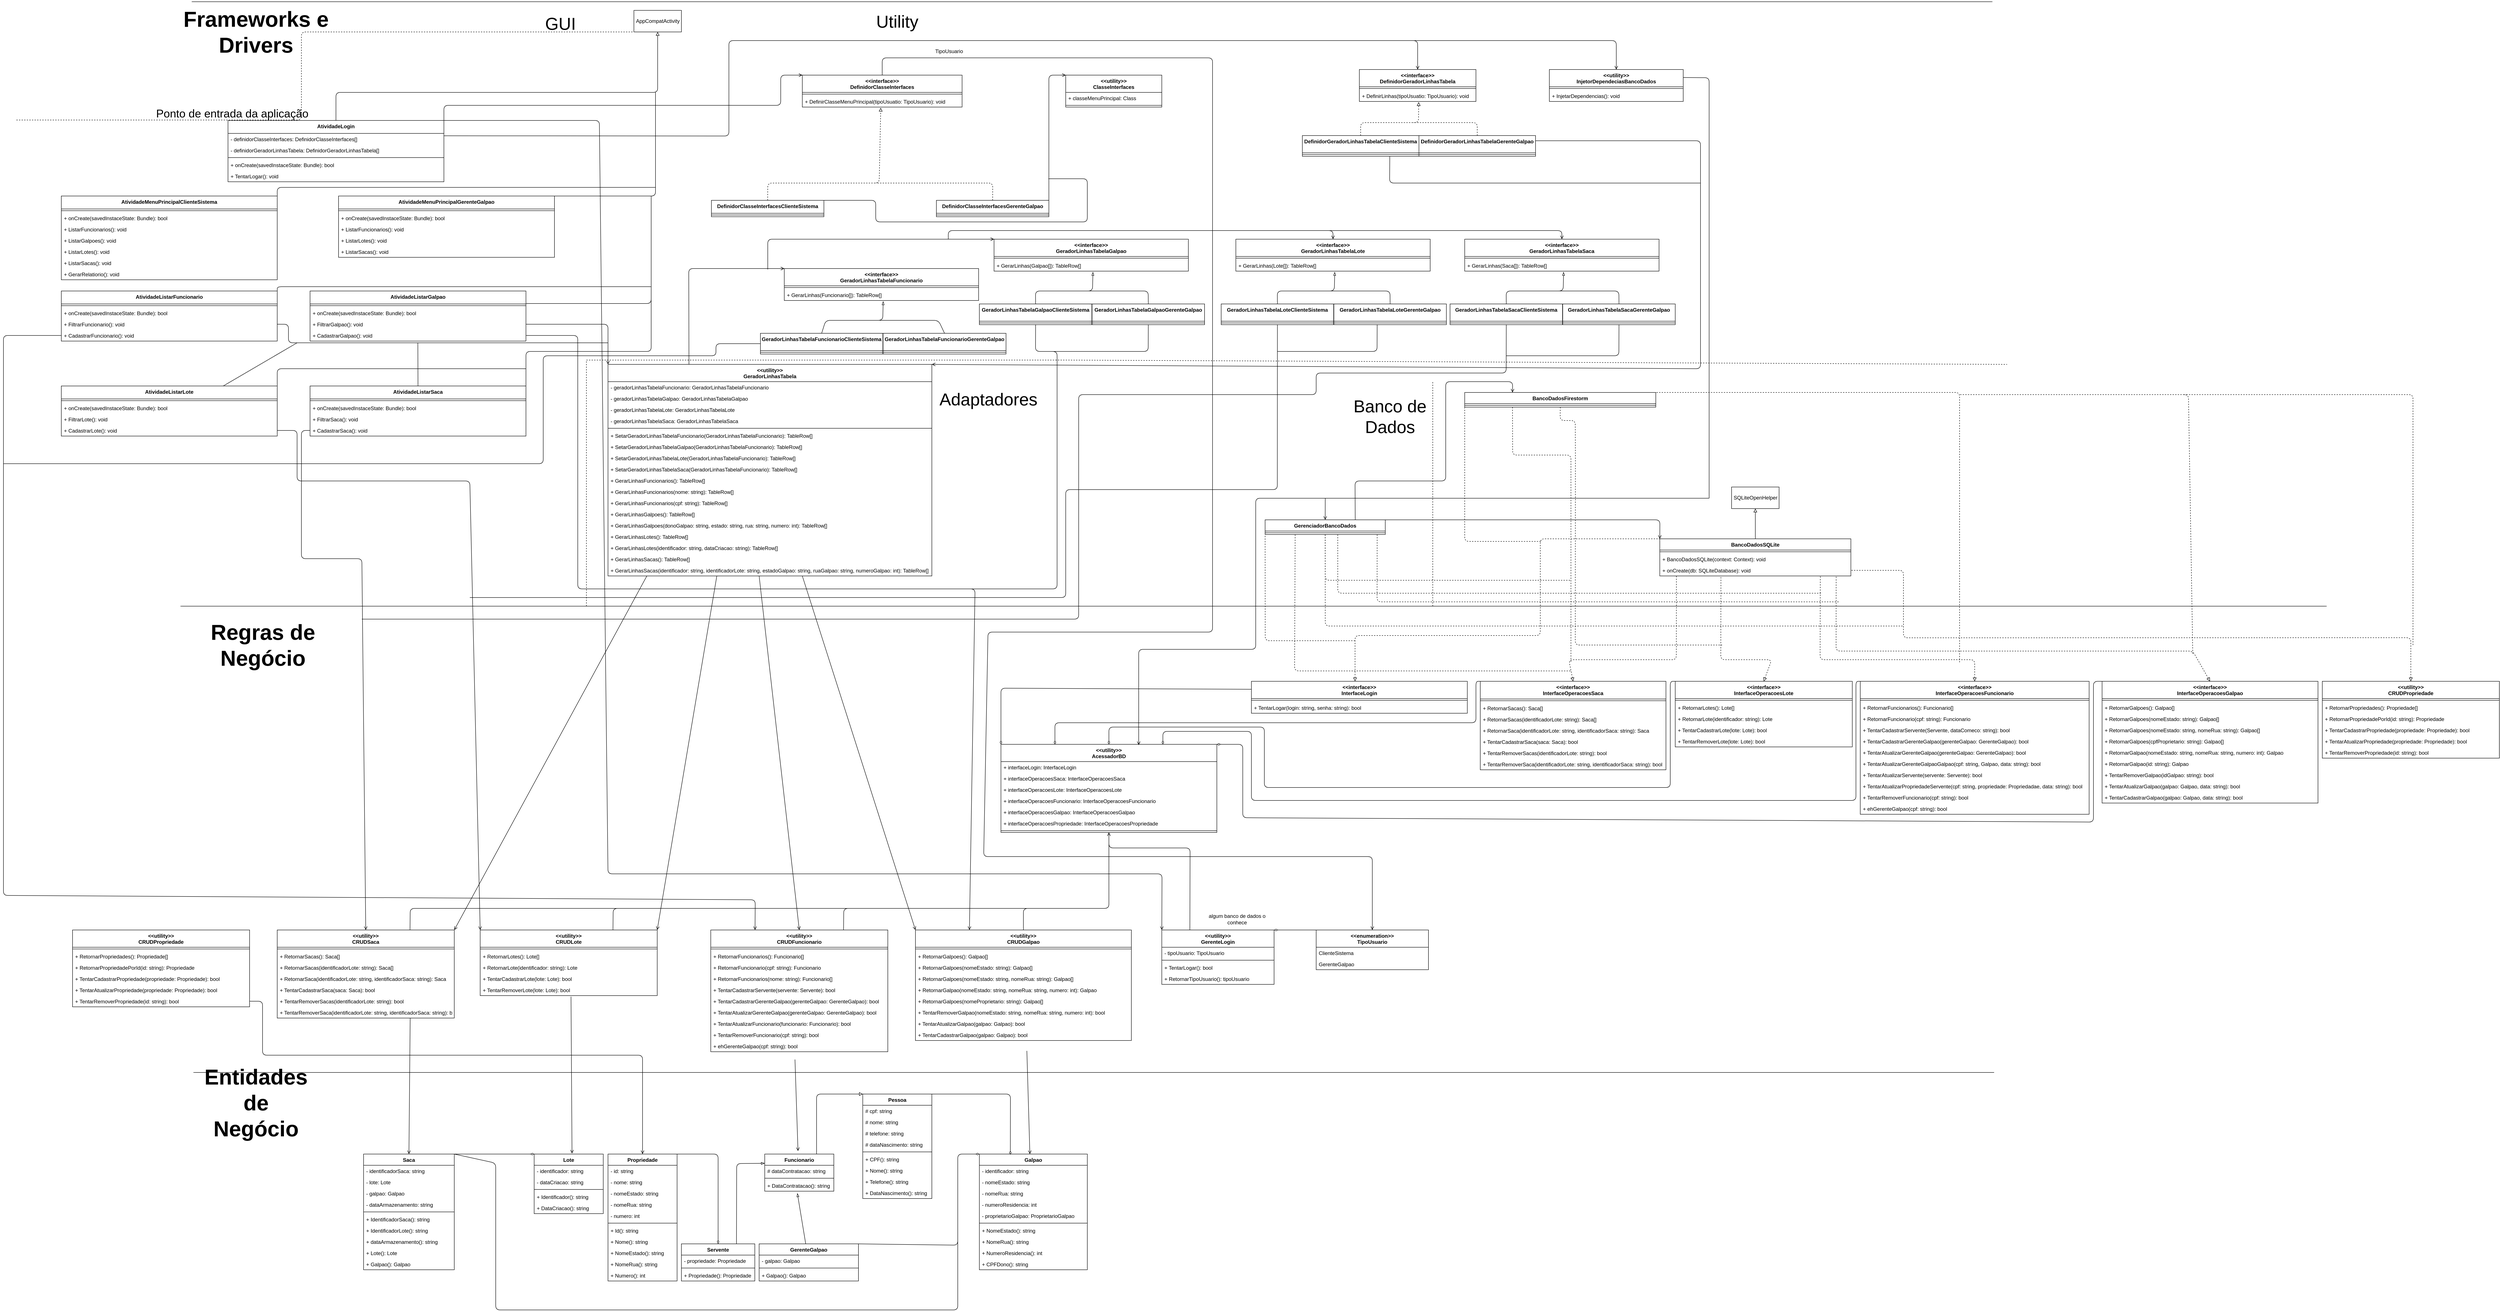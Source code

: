 <mxfile>
    <diagram id="aHqZM26ZM8oJ_C4KOD-p" name="Page-1">
        <mxGraphModel dx="5722" dy="3682" grid="1" gridSize="10" guides="1" tooltips="1" connect="1" arrows="1" fold="1" page="1" pageScale="1" pageWidth="827" pageHeight="1169" background="#ffffff" math="0" shadow="0">
            <root>
                <mxCell id="0"/>
                <mxCell id="1" parent="0"/>
                <mxCell id="522" style="edgeStyle=none;html=1;exitX=0.25;exitY=0;exitDx=0;exitDy=0;fontSize=12;startArrow=none;startFill=0;endArrow=open;endFill=0;entryX=0;entryY=0;entryDx=0;entryDy=0;" parent="1" source="2" target="491" edge="1">
                    <mxGeometry relative="1" as="geometry">
                        <mxPoint x="535" y="-840" as="targetPoint"/>
                        <Array as="points">
                            <mxPoint x="377" y="-782"/>
                        </Array>
                    </mxGeometry>
                </mxCell>
                <mxCell id="2" value="&lt;&lt;utility&gt;&gt;&#10;GeradorLinhasTabela" style="swimlane;fontStyle=1;align=center;verticalAlign=top;childLayout=stackLayout;horizontal=1;startSize=40;horizontalStack=0;resizeParent=1;resizeParentMax=0;resizeLast=0;collapsible=1;marginBottom=0;" parent="1" vertex="1">
                    <mxGeometry x="190" y="-560" width="750" height="490" as="geometry"/>
                </mxCell>
                <mxCell id="509" value="- geradorLinhasTabelaFuncionario: GeradorLinhasTabelaFuncionario&#10; " style="text;strokeColor=none;fillColor=none;align=left;verticalAlign=top;spacingLeft=4;spacingRight=4;overflow=hidden;rotatable=0;points=[[0,0.5],[1,0.5]];portConstraint=eastwest;" parent="2" vertex="1">
                    <mxGeometry y="40" width="750" height="26" as="geometry"/>
                </mxCell>
                <mxCell id="535" value="- geradorLinhasTabelaGalpao: GeradorLinhasTabelaGalpao&#10; " style="text;strokeColor=none;fillColor=none;align=left;verticalAlign=top;spacingLeft=4;spacingRight=4;overflow=hidden;rotatable=0;points=[[0,0.5],[1,0.5]];portConstraint=eastwest;" parent="2" vertex="1">
                    <mxGeometry y="66" width="750" height="26" as="geometry"/>
                </mxCell>
                <mxCell id="524" value="- geradorLinhasTabelaLote: GeradorLinhasTabelaLote&#10; " style="text;strokeColor=none;fillColor=none;align=left;verticalAlign=top;spacingLeft=4;spacingRight=4;overflow=hidden;rotatable=0;points=[[0,0.5],[1,0.5]];portConstraint=eastwest;" parent="2" vertex="1">
                    <mxGeometry y="92" width="750" height="26" as="geometry"/>
                </mxCell>
                <mxCell id="549" value="- geradorLinhasTabelaSaca: GeradorLinhasTabelaSaca" style="text;strokeColor=none;fillColor=none;align=left;verticalAlign=top;spacingLeft=4;spacingRight=4;overflow=hidden;rotatable=0;points=[[0,0.5],[1,0.5]];portConstraint=eastwest;" parent="2" vertex="1">
                    <mxGeometry y="118" width="750" height="26" as="geometry"/>
                </mxCell>
                <mxCell id="4" value="" style="line;strokeWidth=1;fillColor=none;align=left;verticalAlign=middle;spacingTop=-1;spacingLeft=3;spacingRight=3;rotatable=0;labelPosition=right;points=[];portConstraint=eastwest;" parent="2" vertex="1">
                    <mxGeometry y="144" width="750" height="8" as="geometry"/>
                </mxCell>
                <mxCell id="510" value="+ SetarGeradorLinhasTabelaFuncionario(GeradorLinhasTabelaFuncionario): TableRow[]" style="text;strokeColor=none;fillColor=none;align=left;verticalAlign=top;spacingLeft=4;spacingRight=4;overflow=hidden;rotatable=0;points=[[0,0.5],[1,0.5]];portConstraint=eastwest;" parent="2" vertex="1">
                    <mxGeometry y="152" width="750" height="26" as="geometry"/>
                </mxCell>
                <mxCell id="550" value="+ SetarGeradorLinhasTabelaGalpao(GeradorLinhasTabelaFuncionario): TableRow[]" style="text;strokeColor=none;fillColor=none;align=left;verticalAlign=top;spacingLeft=4;spacingRight=4;overflow=hidden;rotatable=0;points=[[0,0.5],[1,0.5]];portConstraint=eastwest;" parent="2" vertex="1">
                    <mxGeometry y="178" width="750" height="26" as="geometry"/>
                </mxCell>
                <mxCell id="551" value="+ SetarGeradorLinhasTabelaLote(GeradorLinhasTabelaFuncionario): TableRow[]" style="text;strokeColor=none;fillColor=none;align=left;verticalAlign=top;spacingLeft=4;spacingRight=4;overflow=hidden;rotatable=0;points=[[0,0.5],[1,0.5]];portConstraint=eastwest;" parent="2" vertex="1">
                    <mxGeometry y="204" width="750" height="26" as="geometry"/>
                </mxCell>
                <mxCell id="552" value="+ SetarGeradorLinhasTabelaSaca(GeradorLinhasTabelaFuncionario): TableRow[]" style="text;strokeColor=none;fillColor=none;align=left;verticalAlign=top;spacingLeft=4;spacingRight=4;overflow=hidden;rotatable=0;points=[[0,0.5],[1,0.5]];portConstraint=eastwest;" parent="2" vertex="1">
                    <mxGeometry y="230" width="750" height="26" as="geometry"/>
                </mxCell>
                <mxCell id="5" value="+ GerarLinhasFuncionarios(): TableRow[]" style="text;strokeColor=none;fillColor=none;align=left;verticalAlign=top;spacingLeft=4;spacingRight=4;overflow=hidden;rotatable=0;points=[[0,0.5],[1,0.5]];portConstraint=eastwest;" parent="2" vertex="1">
                    <mxGeometry y="256" width="750" height="26" as="geometry"/>
                </mxCell>
                <mxCell id="603" value="+ GerarLinhasFuncionarios(nome: string): TableRow[]" style="text;strokeColor=none;fillColor=none;align=left;verticalAlign=top;spacingLeft=4;spacingRight=4;overflow=hidden;rotatable=0;points=[[0,0.5],[1,0.5]];portConstraint=eastwest;" parent="2" vertex="1">
                    <mxGeometry y="282" width="750" height="26" as="geometry"/>
                </mxCell>
                <mxCell id="602" value="+ GerarLinhasFuncionarios(cpf: string): TableRow[]" style="text;strokeColor=none;fillColor=none;align=left;verticalAlign=top;spacingLeft=4;spacingRight=4;overflow=hidden;rotatable=0;points=[[0,0.5],[1,0.5]];portConstraint=eastwest;" parent="2" vertex="1">
                    <mxGeometry y="308" width="750" height="26" as="geometry"/>
                </mxCell>
                <mxCell id="479" value="+ GerarLinhasGalpoes(): TableRow[]" style="text;strokeColor=none;fillColor=none;align=left;verticalAlign=top;spacingLeft=4;spacingRight=4;overflow=hidden;rotatable=0;points=[[0,0.5],[1,0.5]];portConstraint=eastwest;" parent="2" vertex="1">
                    <mxGeometry y="334" width="750" height="26" as="geometry"/>
                </mxCell>
                <mxCell id="604" value="+ GerarLinhasGalpoes(donoGalpao: string, estado: string, rua: string, numero: int): TableRow[]" style="text;strokeColor=none;fillColor=none;align=left;verticalAlign=top;spacingLeft=4;spacingRight=4;overflow=hidden;rotatable=0;points=[[0,0.5],[1,0.5]];portConstraint=eastwest;" parent="2" vertex="1">
                    <mxGeometry y="360" width="750" height="26" as="geometry"/>
                </mxCell>
                <mxCell id="480" value="+ GerarLinhasLotes(): TableRow[]" style="text;strokeColor=none;fillColor=none;align=left;verticalAlign=top;spacingLeft=4;spacingRight=4;overflow=hidden;rotatable=0;points=[[0,0.5],[1,0.5]];portConstraint=eastwest;" parent="2" vertex="1">
                    <mxGeometry y="386" width="750" height="26" as="geometry"/>
                </mxCell>
                <mxCell id="605" value="+ GerarLinhasLotes(identificador: string, dataCriacao: string): TableRow[]" style="text;strokeColor=none;fillColor=none;align=left;verticalAlign=top;spacingLeft=4;spacingRight=4;overflow=hidden;rotatable=0;points=[[0,0.5],[1,0.5]];portConstraint=eastwest;" parent="2" vertex="1">
                    <mxGeometry y="412" width="750" height="26" as="geometry"/>
                </mxCell>
                <mxCell id="481" value="+ GerarLinhasSacas(): TableRow[]" style="text;strokeColor=none;fillColor=none;align=left;verticalAlign=top;spacingLeft=4;spacingRight=4;overflow=hidden;rotatable=0;points=[[0,0.5],[1,0.5]];portConstraint=eastwest;" parent="2" vertex="1">
                    <mxGeometry y="438" width="750" height="26" as="geometry"/>
                </mxCell>
                <mxCell id="606" value="+ GerarLinhasSacas(identificador: string, identificadorLote: string, estadoGalpao: string, ruaGalpao: string, numeroGalpao: int): TableRow[]" style="text;strokeColor=none;fillColor=none;align=left;verticalAlign=top;spacingLeft=4;spacingRight=4;overflow=hidden;rotatable=0;points=[[0,0.5],[1,0.5]];portConstraint=eastwest;" parent="2" vertex="1">
                    <mxGeometry y="464" width="750" height="26" as="geometry"/>
                </mxCell>
                <mxCell id="29" value="Galpao" style="swimlane;fontStyle=1;align=center;verticalAlign=top;childLayout=stackLayout;horizontal=1;startSize=26;horizontalStack=0;resizeParent=1;resizeParentMax=0;resizeLast=0;collapsible=1;marginBottom=0;" parent="1" vertex="1">
                    <mxGeometry x="1050" y="1269" width="250" height="268" as="geometry"/>
                </mxCell>
                <mxCell id="694" value="- identificador: string   " style="text;strokeColor=none;fillColor=none;align=left;verticalAlign=top;spacingLeft=4;spacingRight=4;overflow=hidden;rotatable=0;points=[[0,0.5],[1,0.5]];portConstraint=eastwest;" parent="29" vertex="1">
                    <mxGeometry y="26" width="250" height="26" as="geometry"/>
                </mxCell>
                <mxCell id="33" value="- nomeEstado: string   " style="text;strokeColor=none;fillColor=none;align=left;verticalAlign=top;spacingLeft=4;spacingRight=4;overflow=hidden;rotatable=0;points=[[0,0.5],[1,0.5]];portConstraint=eastwest;" parent="29" vertex="1">
                    <mxGeometry y="52" width="250" height="26" as="geometry"/>
                </mxCell>
                <mxCell id="36" value="- nomeRua: string" style="text;strokeColor=none;fillColor=none;align=left;verticalAlign=top;spacingLeft=4;spacingRight=4;overflow=hidden;rotatable=0;points=[[0,0.5],[1,0.5]];portConstraint=eastwest;" parent="29" vertex="1">
                    <mxGeometry y="78" width="250" height="26" as="geometry"/>
                </mxCell>
                <mxCell id="35" value="- numeroResidencia: int" style="text;strokeColor=none;fillColor=none;align=left;verticalAlign=top;spacingLeft=4;spacingRight=4;overflow=hidden;rotatable=0;points=[[0,0.5],[1,0.5]];portConstraint=eastwest;" parent="29" vertex="1">
                    <mxGeometry y="104" width="250" height="26" as="geometry"/>
                </mxCell>
                <mxCell id="34" value="- proprietarioGalpao: ProprietarioGalpao" style="text;strokeColor=none;fillColor=none;align=left;verticalAlign=top;spacingLeft=4;spacingRight=4;overflow=hidden;rotatable=0;points=[[0,0.5],[1,0.5]];portConstraint=eastwest;" parent="29" vertex="1">
                    <mxGeometry y="130" width="250" height="26" as="geometry"/>
                </mxCell>
                <mxCell id="31" value="" style="line;strokeWidth=1;fillColor=none;align=left;verticalAlign=middle;spacingTop=-1;spacingLeft=3;spacingRight=3;rotatable=0;labelPosition=right;points=[];portConstraint=eastwest;" parent="29" vertex="1">
                    <mxGeometry y="156" width="250" height="8" as="geometry"/>
                </mxCell>
                <mxCell id="37" value="+ NomeEstado(): string" style="text;strokeColor=none;fillColor=none;align=left;verticalAlign=top;spacingLeft=4;spacingRight=4;overflow=hidden;rotatable=0;points=[[0,0.5],[1,0.5]];portConstraint=eastwest;" parent="29" vertex="1">
                    <mxGeometry y="164" width="250" height="26" as="geometry"/>
                </mxCell>
                <mxCell id="38" value="+ NomeRua(): string" style="text;strokeColor=none;fillColor=none;align=left;verticalAlign=top;spacingLeft=4;spacingRight=4;overflow=hidden;rotatable=0;points=[[0,0.5],[1,0.5]];portConstraint=eastwest;" parent="29" vertex="1">
                    <mxGeometry y="190" width="250" height="26" as="geometry"/>
                </mxCell>
                <mxCell id="39" value="+ NumeroResidencia(): int" style="text;strokeColor=none;fillColor=none;align=left;verticalAlign=top;spacingLeft=4;spacingRight=4;overflow=hidden;rotatable=0;points=[[0,0.5],[1,0.5]];portConstraint=eastwest;" parent="29" vertex="1">
                    <mxGeometry y="216" width="250" height="26" as="geometry"/>
                </mxCell>
                <mxCell id="40" value="+ CPFDono(): string" style="text;strokeColor=none;fillColor=none;align=left;verticalAlign=top;spacingLeft=4;spacingRight=4;overflow=hidden;rotatable=0;points=[[0,0.5],[1,0.5]];portConstraint=eastwest;" parent="29" vertex="1">
                    <mxGeometry y="242" width="250" height="26" as="geometry"/>
                </mxCell>
                <mxCell id="691" style="edgeStyle=none;html=1;exitX=0.75;exitY=0;exitDx=0;exitDy=0;entryX=0;entryY=0;entryDx=0;entryDy=0;endArrow=block;endFill=0;" parent="1" source="47" target="679" edge="1">
                    <mxGeometry relative="1" as="geometry">
                        <mxPoint x="760" y="1130" as="targetPoint"/>
                        <Array as="points">
                            <mxPoint x="673" y="1130"/>
                        </Array>
                    </mxGeometry>
                </mxCell>
                <mxCell id="47" value="Funcionario" style="swimlane;fontStyle=1;align=center;verticalAlign=top;childLayout=stackLayout;horizontal=1;startSize=26;horizontalStack=0;resizeParent=1;resizeParentMax=0;resizeLast=0;collapsible=1;marginBottom=0;" parent="1" vertex="1">
                    <mxGeometry x="553" y="1269" width="160" height="86" as="geometry"/>
                </mxCell>
                <mxCell id="27" value="# dataContratacao: string" style="text;strokeColor=none;fillColor=none;align=left;verticalAlign=top;spacingLeft=4;spacingRight=4;overflow=hidden;rotatable=0;points=[[0,0.5],[1,0.5]];portConstraint=eastwest;" parent="47" vertex="1">
                    <mxGeometry y="26" width="160" height="26" as="geometry"/>
                </mxCell>
                <mxCell id="49" value="" style="line;strokeWidth=1;fillColor=none;align=left;verticalAlign=middle;spacingTop=-1;spacingLeft=3;spacingRight=3;rotatable=0;labelPosition=right;points=[];portConstraint=eastwest;" parent="47" vertex="1">
                    <mxGeometry y="52" width="160" height="8" as="geometry"/>
                </mxCell>
                <mxCell id="54" value="+ DataContratacao(): string" style="text;strokeColor=none;fillColor=none;align=left;verticalAlign=top;spacingLeft=4;spacingRight=4;overflow=hidden;rotatable=0;points=[[0,0.5],[1,0.5]];portConstraint=eastwest;" parent="47" vertex="1">
                    <mxGeometry y="60" width="160" height="26" as="geometry"/>
                </mxCell>
                <mxCell id="64" style="edgeStyle=none;html=1;entryX=0.472;entryY=1.184;entryDx=0;entryDy=0;entryPerimeter=0;endArrow=blockThin;endFill=0;" parent="1" source="60" target="54" edge="1">
                    <mxGeometry relative="1" as="geometry">
                        <mxPoint x="629" y="1382.378" as="targetPoint"/>
                    </mxGeometry>
                </mxCell>
                <mxCell id="695" style="edgeStyle=none;html=1;exitX=1;exitY=0;exitDx=0;exitDy=0;entryX=0;entryY=0;entryDx=0;entryDy=0;endArrow=diamondThin;endFill=0;" parent="1" source="60" target="29" edge="1">
                    <mxGeometry relative="1" as="geometry">
                        <mxPoint x="990" y="1380" as="targetPoint"/>
                        <Array as="points">
                            <mxPoint x="1000" y="1480"/>
                            <mxPoint x="1000" y="1269"/>
                        </Array>
                    </mxGeometry>
                </mxCell>
                <mxCell id="60" value="GerenteGalpao" style="swimlane;fontStyle=1;align=center;verticalAlign=top;childLayout=stackLayout;horizontal=1;startSize=26;horizontalStack=0;resizeParent=1;resizeParentMax=0;resizeLast=0;collapsible=1;marginBottom=0;" parent="1" vertex="1">
                    <mxGeometry x="540" y="1477" width="230" height="86" as="geometry"/>
                </mxCell>
                <mxCell id="68" value="- galpao: Galpao" style="text;strokeColor=none;fillColor=none;align=left;verticalAlign=top;spacingLeft=4;spacingRight=4;overflow=hidden;rotatable=0;points=[[0,0.5],[1,0.5]];portConstraint=eastwest;" parent="60" vertex="1">
                    <mxGeometry y="26" width="230" height="26" as="geometry"/>
                </mxCell>
                <mxCell id="62" value="" style="line;strokeWidth=1;fillColor=none;align=left;verticalAlign=middle;spacingTop=-1;spacingLeft=3;spacingRight=3;rotatable=0;labelPosition=right;points=[];portConstraint=eastwest;" parent="60" vertex="1">
                    <mxGeometry y="52" width="230" height="8" as="geometry"/>
                </mxCell>
                <mxCell id="69" value="+ Galpao(): Galpao" style="text;strokeColor=none;fillColor=none;align=left;verticalAlign=top;spacingLeft=4;spacingRight=4;overflow=hidden;rotatable=0;points=[[0,0.5],[1,0.5]];portConstraint=eastwest;" parent="60" vertex="1">
                    <mxGeometry y="60" width="230" height="26" as="geometry"/>
                </mxCell>
                <mxCell id="70" value="Lote" style="swimlane;fontStyle=1;align=center;verticalAlign=top;childLayout=stackLayout;horizontal=1;startSize=26;horizontalStack=0;resizeParent=1;resizeParentMax=0;resizeLast=0;collapsible=1;marginBottom=0;" parent="1" vertex="1">
                    <mxGeometry x="19" y="1269" width="160" height="138" as="geometry"/>
                </mxCell>
                <mxCell id="71" value="- identificador: string" style="text;strokeColor=none;fillColor=none;align=left;verticalAlign=top;spacingLeft=4;spacingRight=4;overflow=hidden;rotatable=0;points=[[0,0.5],[1,0.5]];portConstraint=eastwest;" parent="70" vertex="1">
                    <mxGeometry y="26" width="160" height="26" as="geometry"/>
                </mxCell>
                <mxCell id="75" value="- dataCriacao: string" style="text;strokeColor=none;fillColor=none;align=left;verticalAlign=top;spacingLeft=4;spacingRight=4;overflow=hidden;rotatable=0;points=[[0,0.5],[1,0.5]];portConstraint=eastwest;" parent="70" vertex="1">
                    <mxGeometry y="52" width="160" height="26" as="geometry"/>
                </mxCell>
                <mxCell id="72" value="" style="line;strokeWidth=1;fillColor=none;align=left;verticalAlign=middle;spacingTop=-1;spacingLeft=3;spacingRight=3;rotatable=0;labelPosition=right;points=[];portConstraint=eastwest;" parent="70" vertex="1">
                    <mxGeometry y="78" width="160" height="8" as="geometry"/>
                </mxCell>
                <mxCell id="73" value="+ Identificador(): string" style="text;strokeColor=none;fillColor=none;align=left;verticalAlign=top;spacingLeft=4;spacingRight=4;overflow=hidden;rotatable=0;points=[[0,0.5],[1,0.5]];portConstraint=eastwest;" parent="70" vertex="1">
                    <mxGeometry y="86" width="160" height="26" as="geometry"/>
                </mxCell>
                <mxCell id="77" value="+ DataCriacao(): string" style="text;strokeColor=none;fillColor=none;align=left;verticalAlign=top;spacingLeft=4;spacingRight=4;overflow=hidden;rotatable=0;points=[[0,0.5],[1,0.5]];portConstraint=eastwest;" parent="70" vertex="1">
                    <mxGeometry y="112" width="160" height="26" as="geometry"/>
                </mxCell>
                <mxCell id="320" style="edgeStyle=none;html=1;fontSize=12;endArrow=open;endFill=0;entryX=0.5;entryY=0;entryDx=0;entryDy=0;exitX=0.751;exitY=0.984;exitDx=0;exitDy=0;exitPerimeter=0;" parent="1" source="163" target="78" edge="1">
                    <mxGeometry relative="1" as="geometry">
                        <mxPoint x="-90" y="1020" as="sourcePoint"/>
                    </mxGeometry>
                </mxCell>
                <mxCell id="696" style="edgeStyle=none;html=1;exitX=1;exitY=0;exitDx=0;exitDy=0;entryX=0;entryY=0;entryDx=0;entryDy=0;endArrow=diamondThin;endFill=0;" parent="1" source="78" target="70" edge="1">
                    <mxGeometry relative="1" as="geometry"/>
                </mxCell>
                <mxCell id="697" style="edgeStyle=none;html=1;exitX=1;exitY=0;exitDx=0;exitDy=0;endArrow=none;endFill=0;" parent="1" source="78" edge="1">
                    <mxGeometry relative="1" as="geometry">
                        <mxPoint x="1000" y="1470" as="targetPoint"/>
                        <Array as="points">
                            <mxPoint x="-70" y="1290"/>
                            <mxPoint x="-70" y="1630"/>
                            <mxPoint x="1000" y="1630"/>
                        </Array>
                    </mxGeometry>
                </mxCell>
                <mxCell id="78" value="Saca" style="swimlane;fontStyle=1;align=center;verticalAlign=top;childLayout=stackLayout;horizontal=1;startSize=26;horizontalStack=0;resizeParent=1;resizeParentMax=0;resizeLast=0;collapsible=1;marginBottom=0;" parent="1" vertex="1">
                    <mxGeometry x="-376" y="1269" width="210" height="268" as="geometry"/>
                </mxCell>
                <mxCell id="79" value="- identificadorSaca: string" style="text;strokeColor=none;fillColor=none;align=left;verticalAlign=top;spacingLeft=4;spacingRight=4;overflow=hidden;rotatable=0;points=[[0,0.5],[1,0.5]];portConstraint=eastwest;" parent="78" vertex="1">
                    <mxGeometry y="26" width="210" height="26" as="geometry"/>
                </mxCell>
                <mxCell id="86" value="- lote: Lote" style="text;strokeColor=none;fillColor=none;align=left;verticalAlign=top;spacingLeft=4;spacingRight=4;overflow=hidden;rotatable=0;points=[[0,0.5],[1,0.5]];portConstraint=eastwest;" parent="78" vertex="1">
                    <mxGeometry y="52" width="210" height="26" as="geometry"/>
                </mxCell>
                <mxCell id="88" value="- galpao: Galpao" style="text;strokeColor=none;fillColor=none;align=left;verticalAlign=top;spacingLeft=4;spacingRight=4;overflow=hidden;rotatable=0;points=[[0,0.5],[1,0.5]];portConstraint=eastwest;" parent="78" vertex="1">
                    <mxGeometry y="78" width="210" height="26" as="geometry"/>
                </mxCell>
                <mxCell id="81" value="- dataArmazenamento: string" style="text;strokeColor=none;fillColor=none;align=left;verticalAlign=top;spacingLeft=4;spacingRight=4;overflow=hidden;rotatable=0;points=[[0,0.5],[1,0.5]];portConstraint=eastwest;" parent="78" vertex="1">
                    <mxGeometry y="104" width="210" height="26" as="geometry"/>
                </mxCell>
                <mxCell id="82" value="" style="line;strokeWidth=1;fillColor=none;align=left;verticalAlign=middle;spacingTop=-1;spacingLeft=3;spacingRight=3;rotatable=0;labelPosition=right;points=[];portConstraint=eastwest;" parent="78" vertex="1">
                    <mxGeometry y="130" width="210" height="8" as="geometry"/>
                </mxCell>
                <mxCell id="83" value="+ IdentificadorSaca(): string" style="text;strokeColor=none;fillColor=none;align=left;verticalAlign=top;spacingLeft=4;spacingRight=4;overflow=hidden;rotatable=0;points=[[0,0.5],[1,0.5]];portConstraint=eastwest;" parent="78" vertex="1">
                    <mxGeometry y="138" width="210" height="26" as="geometry"/>
                </mxCell>
                <mxCell id="89" value="+ IdentificadorLote(): string" style="text;strokeColor=none;fillColor=none;align=left;verticalAlign=top;spacingLeft=4;spacingRight=4;overflow=hidden;rotatable=0;points=[[0,0.5],[1,0.5]];portConstraint=eastwest;" parent="78" vertex="1">
                    <mxGeometry y="164" width="210" height="26" as="geometry"/>
                </mxCell>
                <mxCell id="85" value="+ dataArmazenamento(): string" style="text;strokeColor=none;fillColor=none;align=left;verticalAlign=top;spacingLeft=4;spacingRight=4;overflow=hidden;rotatable=0;points=[[0,0.5],[1,0.5]];portConstraint=eastwest;" parent="78" vertex="1">
                    <mxGeometry y="190" width="210" height="26" as="geometry"/>
                </mxCell>
                <mxCell id="698" value="+ Lote(): Lote" style="text;strokeColor=none;fillColor=none;align=left;verticalAlign=top;spacingLeft=4;spacingRight=4;overflow=hidden;rotatable=0;points=[[0,0.5],[1,0.5]];portConstraint=eastwest;" parent="78" vertex="1">
                    <mxGeometry y="216" width="210" height="26" as="geometry"/>
                </mxCell>
                <mxCell id="699" value="+ Galpao(): Galpao" style="text;strokeColor=none;fillColor=none;align=left;verticalAlign=top;spacingLeft=4;spacingRight=4;overflow=hidden;rotatable=0;points=[[0,0.5],[1,0.5]];portConstraint=eastwest;" parent="78" vertex="1">
                    <mxGeometry y="242" width="210" height="26" as="geometry"/>
                </mxCell>
                <mxCell id="98" value="Entidades&lt;br&gt;de Negócio" style="text;html=1;strokeColor=none;fillColor=none;align=center;verticalAlign=middle;whiteSpace=wrap;rounded=0;shadow=1;fontSize=50;fontStyle=1;direction=south;" parent="1" vertex="1">
                    <mxGeometry x="-695" y="975" width="140" height="350" as="geometry"/>
                </mxCell>
                <mxCell id="624" style="edgeStyle=none;html=1;exitX=0.75;exitY=0;exitDx=0;exitDy=0;endArrow=none;endFill=0;" parent="1" source="172" edge="1">
                    <mxGeometry relative="1" as="geometry">
                        <mxPoint x="1160.0" y="700" as="targetPoint"/>
                        <Array as="points">
                            <mxPoint x="736" y="700"/>
                        </Array>
                    </mxGeometry>
                </mxCell>
                <mxCell id="172" value="&lt;&lt;utility&gt;&gt;&#10;CRUDFuncionario" style="swimlane;fontStyle=1;align=center;verticalAlign=top;childLayout=stackLayout;horizontal=1;startSize=40;horizontalStack=0;resizeParent=1;resizeParentMax=0;resizeLast=0;collapsible=1;marginBottom=0;" parent="1" vertex="1">
                    <mxGeometry x="428" y="750" width="410" height="282" as="geometry"/>
                </mxCell>
                <mxCell id="176" value="" style="line;strokeWidth=1;fillColor=none;align=left;verticalAlign=middle;spacingTop=-1;spacingLeft=3;spacingRight=3;rotatable=0;labelPosition=right;points=[];portConstraint=eastwest;" parent="172" vertex="1">
                    <mxGeometry y="40" width="410" height="8" as="geometry"/>
                </mxCell>
                <mxCell id="8" value="+ RetornarFuncionarios(): Funcionario[]" style="text;strokeColor=none;fillColor=none;align=left;verticalAlign=top;spacingLeft=4;spacingRight=4;overflow=hidden;rotatable=0;points=[[0,0.5],[1,0.5]];portConstraint=eastwest;" parent="172" vertex="1">
                    <mxGeometry y="48" width="410" height="26" as="geometry"/>
                </mxCell>
                <mxCell id="132" value="+ RetornarFuncionario(cpf: string): Funcionario" style="text;strokeColor=none;fillColor=none;align=left;verticalAlign=top;spacingLeft=4;spacingRight=4;overflow=hidden;rotatable=0;points=[[0,0.5],[1,0.5]];portConstraint=eastwest;" parent="172" vertex="1">
                    <mxGeometry y="74" width="410" height="26" as="geometry"/>
                </mxCell>
                <mxCell id="133" value="+ RetornarFuncionarios(nome: string): Funcionario[]" style="text;strokeColor=none;fillColor=none;align=left;verticalAlign=top;spacingLeft=4;spacingRight=4;overflow=hidden;rotatable=0;points=[[0,0.5],[1,0.5]];portConstraint=eastwest;" parent="172" vertex="1">
                    <mxGeometry y="100" width="410" height="26" as="geometry"/>
                </mxCell>
                <mxCell id="125" value="+ TentarCadastrarServente(servente: Servente): bool" style="text;strokeColor=none;fillColor=none;align=left;verticalAlign=top;spacingLeft=4;spacingRight=4;overflow=hidden;rotatable=0;points=[[0,0.5],[1,0.5]];portConstraint=eastwest;" parent="172" vertex="1">
                    <mxGeometry y="126" width="410" height="26" as="geometry"/>
                </mxCell>
                <mxCell id="112" value="+ TentarCadastrarGerenteGalpao(gerenteGalpao: GerenteGalpao): bool" style="text;strokeColor=none;fillColor=none;align=left;verticalAlign=top;spacingLeft=4;spacingRight=4;overflow=hidden;rotatable=0;points=[[0,0.5],[1,0.5]];portConstraint=eastwest;" parent="172" vertex="1">
                    <mxGeometry y="152" width="410" height="26" as="geometry"/>
                </mxCell>
                <mxCell id="129" value="+ TentarAtualizarGerenteGalpao(gerenteGalpao: GerenteGalpao): bool" style="text;strokeColor=none;fillColor=none;align=left;verticalAlign=top;spacingLeft=4;spacingRight=4;overflow=hidden;rotatable=0;points=[[0,0.5],[1,0.5]];portConstraint=eastwest;" parent="172" vertex="1">
                    <mxGeometry y="178" width="410" height="26" as="geometry"/>
                </mxCell>
                <mxCell id="127" value="+ TentarAtualizarFuncionario(funcionario: Funcionario): bool" style="text;strokeColor=none;fillColor=none;align=left;verticalAlign=top;spacingLeft=4;spacingRight=4;overflow=hidden;rotatable=0;points=[[0,0.5],[1,0.5]];portConstraint=eastwest;" parent="172" vertex="1">
                    <mxGeometry y="204" width="410" height="26" as="geometry"/>
                </mxCell>
                <mxCell id="159" value="+ TentarRemoverFuncionario(cpf: string): bool" style="text;strokeColor=none;fillColor=none;align=left;verticalAlign=top;spacingLeft=4;spacingRight=4;overflow=hidden;rotatable=0;points=[[0,0.5],[1,0.5]];portConstraint=eastwest;" parent="172" vertex="1">
                    <mxGeometry y="230" width="410" height="26" as="geometry"/>
                </mxCell>
                <mxCell id="189" value="+ ehGerenteGalpao(cpf: string): bool" style="text;strokeColor=none;fillColor=none;align=left;verticalAlign=top;spacingLeft=4;spacingRight=4;overflow=hidden;rotatable=0;points=[[0,0.5],[1,0.5]];portConstraint=eastwest;" parent="172" vertex="1">
                    <mxGeometry y="256" width="410" height="26" as="geometry"/>
                </mxCell>
                <mxCell id="623" style="edgeStyle=none;html=1;exitX=0.5;exitY=0;exitDx=0;exitDy=0;endArrow=none;endFill=0;" parent="1" source="183" edge="1">
                    <mxGeometry relative="1" as="geometry">
                        <mxPoint x="1350" y="550" as="targetPoint"/>
                        <Array as="points">
                            <mxPoint x="1152" y="700"/>
                            <mxPoint x="1350" y="700"/>
                        </Array>
                    </mxGeometry>
                </mxCell>
                <mxCell id="183" value="&lt;&lt;utility&gt;&gt;&#10;CRUDGalpao" style="swimlane;fontStyle=1;align=center;verticalAlign=top;childLayout=stackLayout;horizontal=1;startSize=40;horizontalStack=0;resizeParent=1;resizeParentMax=0;resizeLast=0;collapsible=1;marginBottom=0;" parent="1" vertex="1">
                    <mxGeometry x="902" y="750" width="500" height="256" as="geometry"/>
                </mxCell>
                <mxCell id="184" value="" style="line;strokeWidth=1;fillColor=none;align=left;verticalAlign=middle;spacingTop=-1;spacingLeft=3;spacingRight=3;rotatable=0;labelPosition=right;points=[];portConstraint=eastwest;" parent="183" vertex="1">
                    <mxGeometry y="40" width="500" height="8" as="geometry"/>
                </mxCell>
                <mxCell id="249" value="+ RetornarGalpoes(): Galpao[]" style="text;strokeColor=none;fillColor=none;align=left;verticalAlign=top;spacingLeft=4;spacingRight=4;overflow=hidden;rotatable=0;points=[[0,0.5],[1,0.5]];portConstraint=eastwest;" parent="183" vertex="1">
                    <mxGeometry y="48" width="500" height="26" as="geometry"/>
                </mxCell>
                <mxCell id="250" value="+ RetornarGalpoes(nomeEstado: string): Galpao[]" style="text;strokeColor=none;fillColor=none;align=left;verticalAlign=top;spacingLeft=4;spacingRight=4;overflow=hidden;rotatable=0;points=[[0,0.5],[1,0.5]];portConstraint=eastwest;" parent="183" vertex="1">
                    <mxGeometry y="74" width="500" height="26" as="geometry"/>
                </mxCell>
                <mxCell id="251" value="+ RetornarGalpoes(nomeEstado: string, nomeRua: string): Galpao[]" style="text;strokeColor=none;fillColor=none;align=left;verticalAlign=top;spacingLeft=4;spacingRight=4;overflow=hidden;rotatable=0;points=[[0,0.5],[1,0.5]];portConstraint=eastwest;" parent="183" vertex="1">
                    <mxGeometry y="100" width="500" height="26" as="geometry"/>
                </mxCell>
                <mxCell id="252" value="+ RetornarGalpao(nomeEstado: string, nomeRua: string, numero: int): Galpao" style="text;strokeColor=none;fillColor=none;align=left;verticalAlign=top;spacingLeft=4;spacingRight=4;overflow=hidden;rotatable=0;points=[[0,0.5],[1,0.5]];portConstraint=eastwest;" parent="183" vertex="1">
                    <mxGeometry y="126" width="500" height="26" as="geometry"/>
                </mxCell>
                <mxCell id="253" value="+ RetornarGalpoes(nomeProprietario: string): Galpao[]" style="text;strokeColor=none;fillColor=none;align=left;verticalAlign=top;spacingLeft=4;spacingRight=4;overflow=hidden;rotatable=0;points=[[0,0.5],[1,0.5]];portConstraint=eastwest;" parent="183" vertex="1">
                    <mxGeometry y="152" width="500" height="26" as="geometry"/>
                </mxCell>
                <mxCell id="256" value="+ TentarRemoverGalpao(nomeEstado: string, nomeRua: string, numero: int): bool" style="text;strokeColor=none;fillColor=none;align=left;verticalAlign=top;spacingLeft=4;spacingRight=4;overflow=hidden;rotatable=0;points=[[0,0.5],[1,0.5]];portConstraint=eastwest;" parent="183" vertex="1">
                    <mxGeometry y="178" width="500" height="26" as="geometry"/>
                </mxCell>
                <mxCell id="255" value="+ TentarAtualizarGalpao(galpao: Galpao): bool" style="text;strokeColor=none;fillColor=none;align=left;verticalAlign=top;spacingLeft=4;spacingRight=4;overflow=hidden;rotatable=0;points=[[0,0.5],[1,0.5]];portConstraint=eastwest;" parent="183" vertex="1">
                    <mxGeometry y="204" width="500" height="26" as="geometry"/>
                </mxCell>
                <mxCell id="254" value="+ TentarCadastrarGalpao(galpao: Galpao): bool" style="text;strokeColor=none;fillColor=none;align=left;verticalAlign=top;spacingLeft=4;spacingRight=4;overflow=hidden;rotatable=0;points=[[0,0.5],[1,0.5]];portConstraint=eastwest;" parent="183" vertex="1">
                    <mxGeometry y="230" width="500" height="26" as="geometry"/>
                </mxCell>
                <mxCell id="625" style="edgeStyle=none;html=1;exitX=0.75;exitY=0;exitDx=0;exitDy=0;endArrow=none;endFill=0;" parent="1" source="191" edge="1">
                    <mxGeometry relative="1" as="geometry">
                        <mxPoint x="750" y="700" as="targetPoint"/>
                        <Array as="points">
                            <mxPoint x="202" y="700"/>
                        </Array>
                    </mxGeometry>
                </mxCell>
                <mxCell id="191" value="&lt;&lt;utility&gt;&gt;&#10;CRUDLote" style="swimlane;fontStyle=1;align=center;verticalAlign=top;childLayout=stackLayout;horizontal=1;startSize=40;horizontalStack=0;resizeParent=1;resizeParentMax=0;resizeLast=0;collapsible=1;marginBottom=0;" parent="1" vertex="1">
                    <mxGeometry x="-106" y="750" width="410" height="152" as="geometry"/>
                </mxCell>
                <mxCell id="192" value="" style="line;strokeWidth=1;fillColor=none;align=left;verticalAlign=middle;spacingTop=-1;spacingLeft=3;spacingRight=3;rotatable=0;labelPosition=right;points=[];portConstraint=eastwest;" parent="191" vertex="1">
                    <mxGeometry y="40" width="410" height="8" as="geometry"/>
                </mxCell>
                <mxCell id="107" value="+ RetornarLotes(): Lote[]" style="text;strokeColor=none;fillColor=none;align=left;verticalAlign=top;spacingLeft=4;spacingRight=4;overflow=hidden;rotatable=0;points=[[0,0.5],[1,0.5]];portConstraint=eastwest;" parent="191" vertex="1">
                    <mxGeometry y="48" width="410" height="26" as="geometry"/>
                </mxCell>
                <mxCell id="154" value="+ RetornarLote(identificador: string): Lote" style="text;strokeColor=none;fillColor=none;align=left;verticalAlign=top;spacingLeft=4;spacingRight=4;overflow=hidden;rotatable=0;points=[[0,0.5],[1,0.5]];portConstraint=eastwest;" parent="191" vertex="1">
                    <mxGeometry y="74" width="410" height="26" as="geometry"/>
                </mxCell>
                <mxCell id="126" value="+ TentarCadastrarLote(lote: Lote): bool" style="text;strokeColor=none;fillColor=none;align=left;verticalAlign=top;spacingLeft=4;spacingRight=4;overflow=hidden;rotatable=0;points=[[0,0.5],[1,0.5]];portConstraint=eastwest;" parent="191" vertex="1">
                    <mxGeometry y="100" width="410" height="26" as="geometry"/>
                </mxCell>
                <mxCell id="203" value="+ TentarRemoverLote(lote: Lote): bool" style="text;strokeColor=none;fillColor=none;align=left;verticalAlign=top;spacingLeft=4;spacingRight=4;overflow=hidden;rotatable=0;points=[[0,0.5],[1,0.5]];portConstraint=eastwest;" parent="191" vertex="1">
                    <mxGeometry y="126" width="410" height="26" as="geometry"/>
                </mxCell>
                <mxCell id="626" style="edgeStyle=none;html=1;exitX=0.75;exitY=0;exitDx=0;exitDy=0;endArrow=none;endFill=0;" parent="1" source="204" edge="1">
                    <mxGeometry relative="1" as="geometry">
                        <mxPoint x="220.0" y="700" as="targetPoint"/>
                        <Array as="points">
                            <mxPoint x="-268" y="700"/>
                        </Array>
                    </mxGeometry>
                </mxCell>
                <mxCell id="204" value="&lt;&lt;utility&gt;&gt;&#10;CRUDSaca" style="swimlane;fontStyle=1;align=center;verticalAlign=top;childLayout=stackLayout;horizontal=1;startSize=40;horizontalStack=0;resizeParent=1;resizeParentMax=0;resizeLast=0;collapsible=1;marginBottom=0;" parent="1" vertex="1">
                    <mxGeometry x="-576" y="750" width="410" height="204" as="geometry"/>
                </mxCell>
                <mxCell id="205" value="" style="line;strokeWidth=1;fillColor=none;align=left;verticalAlign=middle;spacingTop=-1;spacingLeft=3;spacingRight=3;rotatable=0;labelPosition=right;points=[];portConstraint=eastwest;" parent="204" vertex="1">
                    <mxGeometry y="40" width="410" height="8" as="geometry"/>
                </mxCell>
                <mxCell id="108" value="+ RetornarSacas(): Saca[]" style="text;strokeColor=none;fillColor=none;align=left;verticalAlign=top;spacingLeft=4;spacingRight=4;overflow=hidden;rotatable=0;points=[[0,0.5],[1,0.5]];portConstraint=eastwest;" parent="204" vertex="1">
                    <mxGeometry y="48" width="410" height="26" as="geometry"/>
                </mxCell>
                <mxCell id="157" value="+ RetornarSacas(identificadorLote: string): Saca[]" style="text;strokeColor=none;fillColor=none;align=left;verticalAlign=top;spacingLeft=4;spacingRight=4;overflow=hidden;rotatable=0;points=[[0,0.5],[1,0.5]];portConstraint=eastwest;" parent="204" vertex="1">
                    <mxGeometry y="74" width="410" height="26" as="geometry"/>
                </mxCell>
                <mxCell id="158" value="+ RetornarSaca(identificadorLote: string, identificadorSaca: string): Saca" style="text;strokeColor=none;fillColor=none;align=left;verticalAlign=top;spacingLeft=4;spacingRight=4;overflow=hidden;rotatable=0;points=[[0,0.5],[1,0.5]];portConstraint=eastwest;" parent="204" vertex="1">
                    <mxGeometry y="100" width="410" height="26" as="geometry"/>
                </mxCell>
                <mxCell id="128" value="+ TentarCadastrarSaca(saca: Saca): bool" style="text;strokeColor=none;fillColor=none;align=left;verticalAlign=top;spacingLeft=4;spacingRight=4;overflow=hidden;rotatable=0;points=[[0,0.5],[1,0.5]];portConstraint=eastwest;" parent="204" vertex="1">
                    <mxGeometry y="126" width="410" height="26" as="geometry"/>
                </mxCell>
                <mxCell id="162" value="+ TentarRemoverSacas(identificadorLote: string): bool" style="text;strokeColor=none;fillColor=none;align=left;verticalAlign=top;spacingLeft=4;spacingRight=4;overflow=hidden;rotatable=0;points=[[0,0.5],[1,0.5]];portConstraint=eastwest;" parent="204" vertex="1">
                    <mxGeometry y="152" width="410" height="26" as="geometry"/>
                </mxCell>
                <mxCell id="163" value="+ TentarRemoverSaca(identificadorLote: string, identificadorSaca: string): bool" style="text;strokeColor=none;fillColor=none;align=left;verticalAlign=top;spacingLeft=4;spacingRight=4;overflow=hidden;rotatable=0;points=[[0,0.5],[1,0.5]];portConstraint=eastwest;" parent="204" vertex="1">
                    <mxGeometry y="178" width="410" height="26" as="geometry"/>
                </mxCell>
                <mxCell id="210" value="" style="endArrow=none;html=1;" parent="1" edge="1">
                    <mxGeometry width="50" height="50" relative="1" as="geometry">
                        <mxPoint x="-800" as="sourcePoint"/>
                        <mxPoint x="4170" as="targetPoint"/>
                    </mxGeometry>
                </mxCell>
                <mxCell id="211" value="Regras de Negócio" style="text;html=1;strokeColor=none;fillColor=none;align=center;verticalAlign=middle;whiteSpace=wrap;rounded=0;shadow=1;fontSize=50;fontStyle=1" parent="1" vertex="1">
                    <mxGeometry x="-784" y="20" width="350" height="140" as="geometry"/>
                </mxCell>
                <mxCell id="213" value="&amp;nbsp;Adaptadores" style="text;html=1;strokeColor=none;fillColor=none;align=center;verticalAlign=middle;whiteSpace=wrap;rounded=0;shadow=1;fontSize=40;fontStyle=0" parent="1" vertex="1">
                    <mxGeometry x="960" y="-510" width="211" height="60" as="geometry"/>
                </mxCell>
                <mxCell id="228" value="Frameworks e Drivers" style="text;html=1;strokeColor=none;fillColor=none;align=center;verticalAlign=middle;whiteSpace=wrap;rounded=0;shadow=1;fontSize=50;fontStyle=1" parent="1" vertex="1">
                    <mxGeometry x="-800" y="-1400" width="350" height="140" as="geometry"/>
                </mxCell>
                <mxCell id="332" style="edgeStyle=none;html=1;exitX=0.5;exitY=0;exitDx=0;exitDy=0;entryX=0.5;entryY=1;entryDx=0;entryDy=0;endArrow=block;endFill=0;" parent="1" source="234" target="331" edge="1">
                    <mxGeometry relative="1" as="geometry"/>
                </mxCell>
                <mxCell id="234" value="BancoDadosSQLite" style="swimlane;fontStyle=1;align=center;verticalAlign=top;childLayout=stackLayout;horizontal=1;startSize=26;horizontalStack=0;resizeParent=1;resizeParentMax=0;resizeLast=0;collapsible=1;marginBottom=0;" parent="1" vertex="1">
                    <mxGeometry x="2625.75" y="-156" width="442.5" height="86" as="geometry"/>
                </mxCell>
                <mxCell id="236" value="" style="line;strokeWidth=1;fillColor=none;align=left;verticalAlign=middle;spacingTop=-1;spacingLeft=3;spacingRight=3;rotatable=0;labelPosition=right;points=[];portConstraint=eastwest;" parent="234" vertex="1">
                    <mxGeometry y="26" width="442.5" height="8" as="geometry"/>
                </mxCell>
                <mxCell id="330" value="+ BancoDadosSQLite(context: Context): void" style="text;strokeColor=none;fillColor=none;align=left;verticalAlign=top;spacingLeft=4;spacingRight=4;overflow=hidden;rotatable=0;points=[[0,0.5],[1,0.5]];portConstraint=eastwest;" parent="234" vertex="1">
                    <mxGeometry y="34" width="442.5" height="26" as="geometry"/>
                </mxCell>
                <mxCell id="333" value="+ onCreate(db: SQLiteDatabase): void" style="text;strokeColor=none;fillColor=none;align=left;verticalAlign=top;spacingLeft=4;spacingRight=4;overflow=hidden;rotatable=0;points=[[0,0.5],[1,0.5]];portConstraint=eastwest;" parent="234" vertex="1">
                    <mxGeometry y="60" width="442.5" height="26" as="geometry"/>
                </mxCell>
                <mxCell id="324" style="edgeStyle=none;html=1;exitX=0.5;exitY=0;exitDx=0;exitDy=0;fontSize=12;endArrow=none;endFill=0;startArrow=block;startFill=0;dashed=1;entryX=0.087;entryY=0.971;entryDx=0;entryDy=0;entryPerimeter=0;" parent="1" source="270" target="333" edge="1">
                    <mxGeometry relative="1" as="geometry">
                        <Array as="points">
                            <mxPoint x="2415" y="124"/>
                            <mxPoint x="2664" y="124"/>
                        </Array>
                        <mxPoint x="2664" y="-16" as="targetPoint"/>
                    </mxGeometry>
                </mxCell>
                <mxCell id="386" style="edgeStyle=none;html=1;exitX=0;exitY=0;exitDx=0;exitDy=0;fontSize=40;endArrow=diamondThin;endFill=0;entryX=0.25;entryY=0;entryDx=0;entryDy=0;" parent="1" source="270" target="377" edge="1">
                    <mxGeometry relative="1" as="geometry">
                        <mxPoint x="1620" y="277" as="targetPoint"/>
                        <Array as="points">
                            <mxPoint x="2200" y="174"/>
                            <mxPoint x="2200" y="270"/>
                            <mxPoint x="1225" y="270"/>
                        </Array>
                    </mxGeometry>
                </mxCell>
                <mxCell id="270" value="&lt;&lt;interface&gt;&gt;&#10;InterfaceOperacoesSaca" style="swimlane;fontStyle=1;align=center;verticalAlign=top;childLayout=stackLayout;horizontal=1;startSize=41;horizontalStack=0;resizeParent=1;resizeParentMax=0;resizeLast=0;collapsible=1;marginBottom=0;" parent="1" vertex="1">
                    <mxGeometry x="2210" y="174" width="430" height="205" as="geometry"/>
                </mxCell>
                <mxCell id="271" value="" style="line;strokeWidth=1;fillColor=none;align=left;verticalAlign=middle;spacingTop=-1;spacingLeft=3;spacingRight=3;rotatable=0;labelPosition=right;points=[];portConstraint=eastwest;" parent="270" vertex="1">
                    <mxGeometry y="41" width="430" height="8" as="geometry"/>
                </mxCell>
                <mxCell id="272" value="+ RetornarSacas(): Saca[]" style="text;strokeColor=none;fillColor=none;align=left;verticalAlign=top;spacingLeft=4;spacingRight=4;overflow=hidden;rotatable=0;points=[[0,0.5],[1,0.5]];portConstraint=eastwest;" parent="270" vertex="1">
                    <mxGeometry y="49" width="430" height="26" as="geometry"/>
                </mxCell>
                <mxCell id="273" value="+ RetornarSacas(identificadorLote: string): Saca[]" style="text;strokeColor=none;fillColor=none;align=left;verticalAlign=top;spacingLeft=4;spacingRight=4;overflow=hidden;rotatable=0;points=[[0,0.5],[1,0.5]];portConstraint=eastwest;" parent="270" vertex="1">
                    <mxGeometry y="75" width="430" height="26" as="geometry"/>
                </mxCell>
                <mxCell id="274" value="+ RetornarSaca(identificadorLote: string, identificadorSaca: string): Saca" style="text;strokeColor=none;fillColor=none;align=left;verticalAlign=top;spacingLeft=4;spacingRight=4;overflow=hidden;rotatable=0;points=[[0,0.5],[1,0.5]];portConstraint=eastwest;" parent="270" vertex="1">
                    <mxGeometry y="101" width="430" height="26" as="geometry"/>
                </mxCell>
                <mxCell id="275" value="+ TentarCadastrarSaca(saca: Saca): bool" style="text;strokeColor=none;fillColor=none;align=left;verticalAlign=top;spacingLeft=4;spacingRight=4;overflow=hidden;rotatable=0;points=[[0,0.5],[1,0.5]];portConstraint=eastwest;" parent="270" vertex="1">
                    <mxGeometry y="127" width="430" height="26" as="geometry"/>
                </mxCell>
                <mxCell id="276" value="+ TentarRemoverSacas(identificadorLote: string): bool" style="text;strokeColor=none;fillColor=none;align=left;verticalAlign=top;spacingLeft=4;spacingRight=4;overflow=hidden;rotatable=0;points=[[0,0.5],[1,0.5]];portConstraint=eastwest;" parent="270" vertex="1">
                    <mxGeometry y="153" width="430" height="26" as="geometry"/>
                </mxCell>
                <mxCell id="277" value="+ TentarRemoverSaca(identificadorLote: string, identificadorSaca: string): bool" style="text;strokeColor=none;fillColor=none;align=left;verticalAlign=top;spacingLeft=4;spacingRight=4;overflow=hidden;rotatable=0;points=[[0,0.5],[1,0.5]];portConstraint=eastwest;" parent="270" vertex="1">
                    <mxGeometry y="179" width="430" height="26" as="geometry"/>
                </mxCell>
                <mxCell id="325" style="edgeStyle=none;html=1;exitX=0.5;exitY=0;exitDx=0;exitDy=0;fontSize=12;endArrow=none;endFill=0;startArrow=block;startFill=0;dashed=1;entryX=0.32;entryY=1.038;entryDx=0;entryDy=0;entryPerimeter=0;" parent="1" source="280" target="333" edge="1">
                    <mxGeometry relative="1" as="geometry">
                        <Array as="points">
                            <mxPoint x="2885" y="124"/>
                            <mxPoint x="2767" y="124"/>
                        </Array>
                        <mxPoint x="2774" y="-66" as="targetPoint"/>
                    </mxGeometry>
                </mxCell>
                <mxCell id="387" style="edgeStyle=none;html=1;exitX=0;exitY=0;exitDx=0;exitDy=0;fontSize=40;endArrow=diamondThin;endFill=0;entryX=0.5;entryY=0;entryDx=0;entryDy=0;" parent="1" source="280" target="377" edge="1">
                    <mxGeometry relative="1" as="geometry">
                        <mxPoint x="1550" y="280" as="targetPoint"/>
                        <Array as="points">
                            <mxPoint x="2650" y="174"/>
                            <mxPoint x="2650" y="420"/>
                            <mxPoint x="1710" y="420"/>
                            <mxPoint x="1710" y="280"/>
                            <mxPoint x="1350" y="280"/>
                        </Array>
                    </mxGeometry>
                </mxCell>
                <mxCell id="280" value="&lt;&lt;interface&gt;&gt;&#10;InterfaceOperacoesLote" style="swimlane;fontStyle=1;align=center;verticalAlign=top;childLayout=stackLayout;horizontal=1;startSize=40;horizontalStack=0;resizeParent=1;resizeParentMax=0;resizeLast=0;collapsible=1;marginBottom=0;" parent="1" vertex="1">
                    <mxGeometry x="2661.5" y="174" width="410" height="152" as="geometry"/>
                </mxCell>
                <mxCell id="281" value="" style="line;strokeWidth=1;fillColor=none;align=left;verticalAlign=middle;spacingTop=-1;spacingLeft=3;spacingRight=3;rotatable=0;labelPosition=right;points=[];portConstraint=eastwest;" parent="280" vertex="1">
                    <mxGeometry y="40" width="410" height="8" as="geometry"/>
                </mxCell>
                <mxCell id="282" value="+ RetornarLotes(): Lote[]" style="text;strokeColor=none;fillColor=none;align=left;verticalAlign=top;spacingLeft=4;spacingRight=4;overflow=hidden;rotatable=0;points=[[0,0.5],[1,0.5]];portConstraint=eastwest;" parent="280" vertex="1">
                    <mxGeometry y="48" width="410" height="26" as="geometry"/>
                </mxCell>
                <mxCell id="283" value="+ RetornarLote(identificador: string): Lote" style="text;strokeColor=none;fillColor=none;align=left;verticalAlign=top;spacingLeft=4;spacingRight=4;overflow=hidden;rotatable=0;points=[[0,0.5],[1,0.5]];portConstraint=eastwest;" parent="280" vertex="1">
                    <mxGeometry y="74" width="410" height="26" as="geometry"/>
                </mxCell>
                <mxCell id="284" value="+ TentarCadastrarLote(lote: Lote): bool" style="text;strokeColor=none;fillColor=none;align=left;verticalAlign=top;spacingLeft=4;spacingRight=4;overflow=hidden;rotatable=0;points=[[0,0.5],[1,0.5]];portConstraint=eastwest;" parent="280" vertex="1">
                    <mxGeometry y="100" width="410" height="26" as="geometry"/>
                </mxCell>
                <mxCell id="285" value="+ TentarRemoverLote(lote: Lote): bool" style="text;strokeColor=none;fillColor=none;align=left;verticalAlign=top;spacingLeft=4;spacingRight=4;overflow=hidden;rotatable=0;points=[[0,0.5],[1,0.5]];portConstraint=eastwest;" parent="280" vertex="1">
                    <mxGeometry y="126" width="410" height="26" as="geometry"/>
                </mxCell>
                <mxCell id="326" style="edgeStyle=none;html=1;exitX=0.5;exitY=0;exitDx=0;exitDy=0;fontSize=12;endArrow=none;endFill=0;startArrow=block;startFill=0;dashed=1;entryX=0.84;entryY=1.034;entryDx=0;entryDy=0;entryPerimeter=0;" parent="1" source="290" target="333" edge="1">
                    <mxGeometry relative="1" as="geometry">
                        <Array as="points">
                            <mxPoint x="3355" y="124"/>
                            <mxPoint x="2997" y="124"/>
                        </Array>
                        <mxPoint x="3010" y="-46" as="targetPoint"/>
                    </mxGeometry>
                </mxCell>
                <mxCell id="388" style="edgeStyle=none;html=1;exitX=0;exitY=0;exitDx=0;exitDy=0;fontSize=40;endArrow=diamondThin;endFill=0;entryX=0.75;entryY=0;entryDx=0;entryDy=0;" parent="1" source="290" target="377" edge="1">
                    <mxGeometry relative="1" as="geometry">
                        <mxPoint x="1680" y="340" as="targetPoint"/>
                        <Array as="points">
                            <mxPoint x="3080" y="174"/>
                            <mxPoint x="3080" y="450"/>
                            <mxPoint x="1680" y="450"/>
                            <mxPoint x="1680" y="290"/>
                            <mxPoint x="1475" y="290"/>
                        </Array>
                    </mxGeometry>
                </mxCell>
                <mxCell id="290" value="&lt;&lt;interface&gt;&gt;&#10;InterfaceOperacoesFuncionario" style="swimlane;fontStyle=1;align=center;verticalAlign=top;childLayout=stackLayout;horizontal=1;startSize=40;horizontalStack=0;resizeParent=1;resizeParentMax=0;resizeLast=0;collapsible=1;marginBottom=0;" parent="1" vertex="1">
                    <mxGeometry x="3090" y="174" width="530" height="308" as="geometry"/>
                </mxCell>
                <mxCell id="292" value="" style="line;strokeWidth=1;fillColor=none;align=left;verticalAlign=middle;spacingTop=-1;spacingLeft=3;spacingRight=3;rotatable=0;labelPosition=right;points=[];portConstraint=eastwest;" parent="290" vertex="1">
                    <mxGeometry y="40" width="530" height="8" as="geometry"/>
                </mxCell>
                <mxCell id="293" value="+ RetornarFuncionarios(): Funcionario[]" style="text;strokeColor=none;fillColor=none;align=left;verticalAlign=top;spacingLeft=4;spacingRight=4;overflow=hidden;rotatable=0;points=[[0,0.5],[1,0.5]];portConstraint=eastwest;" parent="290" vertex="1">
                    <mxGeometry y="48" width="530" height="26" as="geometry"/>
                </mxCell>
                <mxCell id="294" value="+ RetornarFuncionario(cpf: string): Funcionario" style="text;strokeColor=none;fillColor=none;align=left;verticalAlign=top;spacingLeft=4;spacingRight=4;overflow=hidden;rotatable=0;points=[[0,0.5],[1,0.5]];portConstraint=eastwest;" parent="290" vertex="1">
                    <mxGeometry y="74" width="530" height="26" as="geometry"/>
                </mxCell>
                <mxCell id="296" value="+ TentarCadastrarServente(Servente, dataComeco: string): bool" style="text;strokeColor=none;fillColor=none;align=left;verticalAlign=top;spacingLeft=4;spacingRight=4;overflow=hidden;rotatable=0;points=[[0,0.5],[1,0.5]];portConstraint=eastwest;" parent="290" vertex="1">
                    <mxGeometry y="100" width="530" height="26" as="geometry"/>
                </mxCell>
                <mxCell id="297" value="+ TentarCadastrarGerenteGalpao(gerenteGalpao: GerenteGalpao): bool" style="text;strokeColor=none;fillColor=none;align=left;verticalAlign=top;spacingLeft=4;spacingRight=4;overflow=hidden;rotatable=0;points=[[0,0.5],[1,0.5]];portConstraint=eastwest;" parent="290" vertex="1">
                    <mxGeometry y="126" width="530" height="26" as="geometry"/>
                </mxCell>
                <mxCell id="298" value="+ TentarAtualizarGerenteGalpao(gerenteGalpao: GerenteGalpao): bool" style="text;strokeColor=none;fillColor=none;align=left;verticalAlign=top;spacingLeft=4;spacingRight=4;overflow=hidden;rotatable=0;points=[[0,0.5],[1,0.5]];portConstraint=eastwest;" parent="290" vertex="1">
                    <mxGeometry y="152" width="530" height="26" as="geometry"/>
                </mxCell>
                <mxCell id="746" value="+ TentarAtualizarGerenteGalpaoGalpao(cpf: string, Galpao, data: string): bool" style="text;strokeColor=none;fillColor=none;align=left;verticalAlign=top;spacingLeft=4;spacingRight=4;overflow=hidden;rotatable=0;points=[[0,0.5],[1,0.5]];portConstraint=eastwest;" parent="290" vertex="1">
                    <mxGeometry y="178" width="530" height="26" as="geometry"/>
                </mxCell>
                <mxCell id="299" value="+ TentarAtualizarServente(servente: Servente): bool" style="text;strokeColor=none;fillColor=none;align=left;verticalAlign=top;spacingLeft=4;spacingRight=4;overflow=hidden;rotatable=0;points=[[0,0.5],[1,0.5]];portConstraint=eastwest;" parent="290" vertex="1">
                    <mxGeometry y="204" width="530" height="26" as="geometry"/>
                </mxCell>
                <mxCell id="743" value="+ TentarAtualizarPropriedadeServente(cpf: string, propriedade: Propriedadae, data: string): bool" style="text;strokeColor=none;fillColor=none;align=left;verticalAlign=top;spacingLeft=4;spacingRight=4;overflow=hidden;rotatable=0;points=[[0,0.5],[1,0.5]];portConstraint=eastwest;" parent="290" vertex="1">
                    <mxGeometry y="230" width="530" height="26" as="geometry"/>
                </mxCell>
                <mxCell id="300" value="+ TentarRemoverFuncionario(cpf: string): bool" style="text;strokeColor=none;fillColor=none;align=left;verticalAlign=top;spacingLeft=4;spacingRight=4;overflow=hidden;rotatable=0;points=[[0,0.5],[1,0.5]];portConstraint=eastwest;" parent="290" vertex="1">
                    <mxGeometry y="256" width="530" height="26" as="geometry"/>
                </mxCell>
                <mxCell id="301" value="+ ehGerenteGalpao(cpf: string): bool" style="text;strokeColor=none;fillColor=none;align=left;verticalAlign=top;spacingLeft=4;spacingRight=4;overflow=hidden;rotatable=0;points=[[0,0.5],[1,0.5]];portConstraint=eastwest;" parent="290" vertex="1">
                    <mxGeometry y="282" width="530" height="26" as="geometry"/>
                </mxCell>
                <mxCell id="327" style="edgeStyle=none;html=1;exitX=0.5;exitY=0;exitDx=0;exitDy=0;fontSize=12;endArrow=none;endFill=0;startArrow=block;startFill=0;dashed=1;entryX=0.923;entryY=1.028;entryDx=0;entryDy=0;entryPerimeter=0;" parent="1" source="302" target="333" edge="1">
                    <mxGeometry relative="1" as="geometry">
                        <Array as="points">
                            <mxPoint x="3860" y="104"/>
                            <mxPoint x="3034" y="104"/>
                        </Array>
                        <mxPoint x="3062" y="4" as="targetPoint"/>
                    </mxGeometry>
                </mxCell>
                <mxCell id="389" style="edgeStyle=none;html=1;exitX=0;exitY=0;exitDx=0;exitDy=0;fontSize=40;endArrow=diamondThin;endFill=0;entryX=1;entryY=0;entryDx=0;entryDy=0;" parent="1" source="302" target="377" edge="1">
                    <mxGeometry relative="1" as="geometry">
                        <mxPoint x="1660" y="390" as="targetPoint"/>
                        <Array as="points">
                            <mxPoint x="3630" y="174"/>
                            <mxPoint x="3630" y="500"/>
                            <mxPoint x="1660" y="490"/>
                            <mxPoint x="1660" y="320"/>
                        </Array>
                    </mxGeometry>
                </mxCell>
                <mxCell id="302" value="&lt;&lt;interface&gt;&gt;&#10;InterfaceOperacoesGalpao" style="swimlane;fontStyle=1;align=center;verticalAlign=top;childLayout=stackLayout;horizontal=1;startSize=40;horizontalStack=0;resizeParent=1;resizeParentMax=0;resizeLast=0;collapsible=1;marginBottom=0;" parent="1" vertex="1">
                    <mxGeometry x="3650" y="174" width="500" height="282" as="geometry"/>
                </mxCell>
                <mxCell id="303" value="" style="line;strokeWidth=1;fillColor=none;align=left;verticalAlign=middle;spacingTop=-1;spacingLeft=3;spacingRight=3;rotatable=0;labelPosition=right;points=[];portConstraint=eastwest;" parent="302" vertex="1">
                    <mxGeometry y="40" width="500" height="8" as="geometry"/>
                </mxCell>
                <mxCell id="304" value="+ RetornarGalpoes(): Galpao[]" style="text;strokeColor=none;fillColor=none;align=left;verticalAlign=top;spacingLeft=4;spacingRight=4;overflow=hidden;rotatable=0;points=[[0,0.5],[1,0.5]];portConstraint=eastwest;" parent="302" vertex="1">
                    <mxGeometry y="48" width="500" height="26" as="geometry"/>
                </mxCell>
                <mxCell id="305" value="+ RetornarGalpoes(nomeEstado: string): Galpao[]" style="text;strokeColor=none;fillColor=none;align=left;verticalAlign=top;spacingLeft=4;spacingRight=4;overflow=hidden;rotatable=0;points=[[0,0.5],[1,0.5]];portConstraint=eastwest;" parent="302" vertex="1">
                    <mxGeometry y="74" width="500" height="26" as="geometry"/>
                </mxCell>
                <mxCell id="701" value="+ RetornarGalpoes(nomeEstado: string, nomeRua: string): Galpao[]" style="text;strokeColor=none;fillColor=none;align=left;verticalAlign=top;spacingLeft=4;spacingRight=4;overflow=hidden;rotatable=0;points=[[0,0.5],[1,0.5]];portConstraint=eastwest;" parent="302" vertex="1">
                    <mxGeometry y="100" width="500" height="26" as="geometry"/>
                </mxCell>
                <mxCell id="308" value="+ RetornarGalpoes(cpfProprietario: string): Galpao[]" style="text;strokeColor=none;fillColor=none;align=left;verticalAlign=top;spacingLeft=4;spacingRight=4;overflow=hidden;rotatable=0;points=[[0,0.5],[1,0.5]];portConstraint=eastwest;" parent="302" vertex="1">
                    <mxGeometry y="126" width="500" height="26" as="geometry"/>
                </mxCell>
                <mxCell id="306" value="+ RetornarGalpao(nomeEstado: string, nomeRua: string, numero: int): Galpao" style="text;strokeColor=none;fillColor=none;align=left;verticalAlign=top;spacingLeft=4;spacingRight=4;overflow=hidden;rotatable=0;points=[[0,0.5],[1,0.5]];portConstraint=eastwest;" parent="302" vertex="1">
                    <mxGeometry y="152" width="500" height="26" as="geometry"/>
                </mxCell>
                <mxCell id="307" value="+ RetornarGalpao(id: string): Galpao" style="text;strokeColor=none;fillColor=none;align=left;verticalAlign=top;spacingLeft=4;spacingRight=4;overflow=hidden;rotatable=0;points=[[0,0.5],[1,0.5]];portConstraint=eastwest;" parent="302" vertex="1">
                    <mxGeometry y="178" width="500" height="26" as="geometry"/>
                </mxCell>
                <mxCell id="309" value="+ TentarRemoverGalpao(idGalpao: string): bool" style="text;strokeColor=none;fillColor=none;align=left;verticalAlign=top;spacingLeft=4;spacingRight=4;overflow=hidden;rotatable=0;points=[[0,0.5],[1,0.5]];portConstraint=eastwest;" parent="302" vertex="1">
                    <mxGeometry y="204" width="500" height="26" as="geometry"/>
                </mxCell>
                <mxCell id="310" value="+ TentarAtualizarGalpao(galpao: Galpao, data: string): bool" style="text;strokeColor=none;fillColor=none;align=left;verticalAlign=top;spacingLeft=4;spacingRight=4;overflow=hidden;rotatable=0;points=[[0,0.5],[1,0.5]];portConstraint=eastwest;" parent="302" vertex="1">
                    <mxGeometry y="230" width="500" height="26" as="geometry"/>
                </mxCell>
                <mxCell id="311" value="+ TentarCadastrarGalpao(galpao: Galpao, data: string): bool" style="text;strokeColor=none;fillColor=none;align=left;verticalAlign=top;spacingLeft=4;spacingRight=4;overflow=hidden;rotatable=0;points=[[0,0.5],[1,0.5]];portConstraint=eastwest;" parent="302" vertex="1">
                    <mxGeometry y="256" width="500" height="26" as="geometry"/>
                </mxCell>
                <mxCell id="321" style="edgeStyle=none;html=1;fontSize=12;endArrow=open;endFill=0;entryX=0.548;entryY=-0.01;entryDx=0;entryDy=0;exitX=0.513;exitY=1.093;exitDx=0;exitDy=0;exitPerimeter=0;entryPerimeter=0;" parent="1" source="203" target="70" edge="1">
                    <mxGeometry relative="1" as="geometry">
                        <mxPoint x="110.0" y="916.584" as="sourcePoint"/>
                        <mxPoint x="107.09" y="1220" as="targetPoint"/>
                    </mxGeometry>
                </mxCell>
                <mxCell id="322" style="edgeStyle=none;html=1;fontSize=12;endArrow=open;endFill=0;" parent="1" edge="1">
                    <mxGeometry relative="1" as="geometry">
                        <mxPoint x="623" y="1050" as="sourcePoint"/>
                        <mxPoint x="630" y="1262" as="targetPoint"/>
                    </mxGeometry>
                </mxCell>
                <mxCell id="323" style="edgeStyle=none;html=1;fontSize=12;endArrow=open;endFill=0;" parent="1" edge="1">
                    <mxGeometry relative="1" as="geometry">
                        <mxPoint x="1160" y="1030" as="sourcePoint"/>
                        <mxPoint x="1167" y="1269" as="targetPoint"/>
                    </mxGeometry>
                </mxCell>
                <mxCell id="328" value="" style="endArrow=none;html=1;dashed=1;" parent="1" edge="1">
                    <mxGeometry width="50" height="50" relative="1" as="geometry">
                        <mxPoint x="140" y="-570" as="sourcePoint"/>
                        <mxPoint x="1250" y="-570" as="targetPoint"/>
                    </mxGeometry>
                </mxCell>
                <mxCell id="329" value="" style="endArrow=none;html=1;" parent="1" edge="1">
                    <mxGeometry width="50" height="50" relative="1" as="geometry">
                        <mxPoint x="-770.0" y="1080" as="sourcePoint"/>
                        <mxPoint x="3400" y="1080" as="targetPoint"/>
                    </mxGeometry>
                </mxCell>
                <mxCell id="331" value="SQLiteOpenHelper" style="html=1;" parent="1" vertex="1">
                    <mxGeometry x="2792" y="-276" width="110" height="50" as="geometry"/>
                </mxCell>
                <mxCell id="334" value="" style="endArrow=none;html=1;" parent="1" edge="1">
                    <mxGeometry width="50" height="50" relative="1" as="geometry">
                        <mxPoint x="-774.0" y="-1400.0" as="sourcePoint"/>
                        <mxPoint x="3396" y="-1400.0" as="targetPoint"/>
                    </mxGeometry>
                </mxCell>
                <mxCell id="622" style="edgeStyle=none;html=1;exitX=0.25;exitY=0;exitDx=0;exitDy=0;endArrow=open;endFill=0;" parent="1" source="336" target="378" edge="1">
                    <mxGeometry relative="1" as="geometry">
                        <Array as="points">
                            <mxPoint x="1538" y="560"/>
                            <mxPoint x="1350" y="560"/>
                        </Array>
                    </mxGeometry>
                </mxCell>
                <mxCell id="336" value="&lt;&lt;utility&gt;&gt;&#10;GerenteLogin" style="swimlane;fontStyle=1;align=center;verticalAlign=top;childLayout=stackLayout;horizontal=1;startSize=40;horizontalStack=0;resizeParent=1;resizeParentMax=0;resizeLast=0;collapsible=1;marginBottom=0;" parent="1" vertex="1">
                    <mxGeometry x="1472.5" y="750" width="260" height="126" as="geometry"/>
                </mxCell>
                <mxCell id="436" value="- tipoUsuario: TipoUsuario" style="text;strokeColor=none;fillColor=none;align=left;verticalAlign=top;spacingLeft=4;spacingRight=4;overflow=hidden;rotatable=0;points=[[0,0.5],[1,0.5]];portConstraint=eastwest;" parent="336" vertex="1">
                    <mxGeometry y="40" width="260" height="26" as="geometry"/>
                </mxCell>
                <mxCell id="338" value="" style="line;strokeWidth=1;fillColor=none;align=left;verticalAlign=middle;spacingTop=-1;spacingLeft=3;spacingRight=3;rotatable=0;labelPosition=right;points=[];portConstraint=eastwest;" parent="336" vertex="1">
                    <mxGeometry y="66" width="260" height="8" as="geometry"/>
                </mxCell>
                <mxCell id="339" value="+ TentarLogar(): bool" style="text;strokeColor=none;fillColor=none;align=left;verticalAlign=top;spacingLeft=4;spacingRight=4;overflow=hidden;rotatable=0;points=[[0,0.5],[1,0.5]];portConstraint=eastwest;" parent="336" vertex="1">
                    <mxGeometry y="74" width="260" height="26" as="geometry"/>
                </mxCell>
                <mxCell id="443" value="+ RetornarTipoUsuario(): tipoUsuario" style="text;strokeColor=none;fillColor=none;align=left;verticalAlign=top;spacingLeft=4;spacingRight=4;overflow=hidden;rotatable=0;points=[[0,0.5],[1,0.5]];portConstraint=eastwest;" parent="336" vertex="1">
                    <mxGeometry y="100" width="260" height="26" as="geometry"/>
                </mxCell>
                <mxCell id="385" style="edgeStyle=none;html=1;exitX=0;exitY=0.25;exitDx=0;exitDy=0;entryX=0;entryY=0;entryDx=0;entryDy=0;fontSize=40;endArrow=diamondThin;endFill=0;" parent="1" source="347" target="377" edge="1">
                    <mxGeometry relative="1" as="geometry">
                        <Array as="points">
                            <mxPoint x="1100" y="190"/>
                        </Array>
                    </mxGeometry>
                </mxCell>
                <mxCell id="347" value="&lt;&lt;interface&gt;&gt;&#10;InterfaceLogin" style="swimlane;fontStyle=1;align=center;verticalAlign=top;childLayout=stackLayout;horizontal=1;startSize=40;horizontalStack=0;resizeParent=1;resizeParentMax=0;resizeLast=0;collapsible=1;marginBottom=0;" parent="1" vertex="1">
                    <mxGeometry x="1680" y="174" width="500" height="74" as="geometry"/>
                </mxCell>
                <mxCell id="349" value="" style="line;strokeWidth=1;fillColor=none;align=left;verticalAlign=middle;spacingTop=-1;spacingLeft=3;spacingRight=3;rotatable=0;labelPosition=right;points=[];portConstraint=eastwest;" parent="347" vertex="1">
                    <mxGeometry y="40" width="500" height="8" as="geometry"/>
                </mxCell>
                <mxCell id="350" value="+ TentarLogar(login: string, senha: string): bool" style="text;strokeColor=none;fillColor=none;align=left;verticalAlign=top;spacingLeft=4;spacingRight=4;overflow=hidden;rotatable=0;points=[[0,0.5],[1,0.5]];portConstraint=eastwest;" parent="347" vertex="1">
                    <mxGeometry y="48" width="500" height="26" as="geometry"/>
                </mxCell>
                <mxCell id="360" style="edgeStyle=none;html=1;exitX=0.5;exitY=0;exitDx=0;exitDy=0;entryX=0;entryY=0;entryDx=0;entryDy=0;fontSize=12;endArrow=none;endFill=0;startArrow=block;startFill=0;dashed=1;" parent="1" target="234" edge="1">
                    <mxGeometry relative="1" as="geometry">
                        <Array as="points">
                            <mxPoint x="1920" y="68"/>
                            <mxPoint x="2349" y="68"/>
                            <mxPoint x="2349" y="-156"/>
                        </Array>
                        <mxPoint x="1920" y="174" as="sourcePoint"/>
                        <mxPoint x="2663.75" y="-776" as="targetPoint"/>
                    </mxGeometry>
                </mxCell>
                <mxCell id="362" value="Banco de Dados" style="text;html=1;strokeColor=none;fillColor=none;align=center;verticalAlign=middle;whiteSpace=wrap;rounded=0;fontSize=40;" parent="1" vertex="1">
                    <mxGeometry x="1870.5" y="-510" width="260" height="140" as="geometry"/>
                </mxCell>
                <mxCell id="372" style="edgeStyle=none;html=1;exitX=0.5;exitY=0;exitDx=0;exitDy=0;fontSize=40;endArrow=block;endFill=0;entryX=0.5;entryY=1;entryDx=0;entryDy=0;" parent="1" source="363" target="371" edge="1">
                    <mxGeometry relative="1" as="geometry">
                        <mxPoint x="-20" y="-1230" as="targetPoint"/>
                        <Array as="points">
                            <mxPoint x="-440" y="-1190"/>
                            <mxPoint x="305" y="-1190"/>
                        </Array>
                    </mxGeometry>
                </mxCell>
                <mxCell id="390" style="edgeStyle=none;html=1;exitX=1;exitY=0;exitDx=0;exitDy=0;fontSize=40;endArrow=open;endFill=0;entryX=0;entryY=0;entryDx=0;entryDy=0;" parent="1" source="363" target="336" edge="1">
                    <mxGeometry relative="1" as="geometry">
                        <mxPoint x="560" y="400" as="targetPoint"/>
                        <Array as="points">
                            <mxPoint x="170" y="-1125"/>
                            <mxPoint x="190" y="620"/>
                            <mxPoint x="1473" y="620"/>
                        </Array>
                    </mxGeometry>
                </mxCell>
                <mxCell id="454" style="edgeStyle=none;html=1;exitX=1;exitY=0;exitDx=0;exitDy=0;entryX=0;entryY=0;entryDx=0;entryDy=0;fontSize=40;endArrow=open;endFill=0;" parent="1" source="363" target="404" edge="1">
                    <mxGeometry relative="1" as="geometry">
                        <Array as="points">
                            <mxPoint x="-190" y="-1160"/>
                            <mxPoint x="590" y="-1160"/>
                            <mxPoint x="590" y="-1230"/>
                        </Array>
                    </mxGeometry>
                </mxCell>
                <mxCell id="565" style="edgeStyle=none;html=1;exitX=1;exitY=0.25;exitDx=0;exitDy=0;fontSize=12;startArrow=none;startFill=0;endArrow=open;endFill=0;entryX=0.5;entryY=0;entryDx=0;entryDy=0;" parent="1" source="363" target="554" edge="1">
                    <mxGeometry relative="1" as="geometry">
                        <mxPoint x="2280" y="-1300" as="targetPoint"/>
                        <Array as="points">
                            <mxPoint x="470" y="-1089"/>
                            <mxPoint x="470" y="-1310"/>
                            <mxPoint x="2065" y="-1310"/>
                        </Array>
                    </mxGeometry>
                </mxCell>
                <mxCell id="363" value="AtividadeLogin" style="swimlane;fontStyle=1;align=center;verticalAlign=top;childLayout=stackLayout;horizontal=1;startSize=30;horizontalStack=0;resizeParent=1;resizeParentMax=0;resizeLast=0;collapsible=1;marginBottom=0;" parent="1" vertex="1">
                    <mxGeometry x="-690" y="-1125" width="500" height="142" as="geometry"/>
                </mxCell>
                <mxCell id="403" value="- definidorClasseInterfaces: DefinidorClasseInterfaces[]" style="text;strokeColor=none;fillColor=none;align=left;verticalAlign=top;spacingLeft=4;spacingRight=4;overflow=hidden;rotatable=0;points=[[0,0.5],[1,0.5]];portConstraint=eastwest;" parent="363" vertex="1">
                    <mxGeometry y="30" width="500" height="26" as="geometry"/>
                </mxCell>
                <mxCell id="566" value="- definidorGeradorLinhasTabela: DefinidorGeradorLinhasTabela[]" style="text;strokeColor=none;fillColor=none;align=left;verticalAlign=top;spacingLeft=4;spacingRight=4;overflow=hidden;rotatable=0;points=[[0,0.5],[1,0.5]];portConstraint=eastwest;" parent="363" vertex="1">
                    <mxGeometry y="56" width="500" height="26" as="geometry"/>
                </mxCell>
                <mxCell id="364" value="" style="line;strokeWidth=1;fillColor=none;align=left;verticalAlign=middle;spacingTop=-1;spacingLeft=3;spacingRight=3;rotatable=0;labelPosition=right;points=[];portConstraint=eastwest;" parent="363" vertex="1">
                    <mxGeometry y="82" width="500" height="8" as="geometry"/>
                </mxCell>
                <mxCell id="373" value="+ onCreate(savedInstaceState: Bundle): bool" style="text;strokeColor=none;fillColor=none;align=left;verticalAlign=top;spacingLeft=4;spacingRight=4;overflow=hidden;rotatable=0;points=[[0,0.5],[1,0.5]];portConstraint=eastwest;" parent="363" vertex="1">
                    <mxGeometry y="90" width="500" height="26" as="geometry"/>
                </mxCell>
                <mxCell id="365" value="+ TentarLogar(): void" style="text;strokeColor=none;fillColor=none;align=left;verticalAlign=top;spacingLeft=4;spacingRight=4;overflow=hidden;rotatable=0;points=[[0,0.5],[1,0.5]];portConstraint=eastwest;" parent="363" vertex="1">
                    <mxGeometry y="116" width="500" height="26" as="geometry"/>
                </mxCell>
                <mxCell id="369" value="" style="endArrow=none;html=1;dashed=1;fontSize=40;" parent="1" edge="1">
                    <mxGeometry width="50" height="50" relative="1" as="geometry">
                        <mxPoint x="2100" as="sourcePoint"/>
                        <mxPoint x="2100" y="-520" as="targetPoint"/>
                    </mxGeometry>
                </mxCell>
                <mxCell id="371" value="AppCompatActivity" style="html=1;" parent="1" vertex="1">
                    <mxGeometry x="250" y="-1380" width="110" height="50" as="geometry"/>
                </mxCell>
                <mxCell id="376" value="" style="endArrow=none;html=1;fontSize=40;dashed=1;" parent="1" edge="1">
                    <mxGeometry width="50" height="50" relative="1" as="geometry">
                        <mxPoint x="1250" y="-570" as="sourcePoint"/>
                        <mxPoint x="3430" y="-560" as="targetPoint"/>
                    </mxGeometry>
                </mxCell>
                <mxCell id="377" value="&lt;&lt;utility&gt;&gt;&#10;AcessadorBD" style="swimlane;fontStyle=1;align=center;verticalAlign=top;childLayout=stackLayout;horizontal=1;startSize=40;horizontalStack=0;resizeParent=1;resizeParentMax=0;resizeLast=0;collapsible=1;marginBottom=0;" parent="1" vertex="1">
                    <mxGeometry x="1100" y="320" width="500" height="204" as="geometry"/>
                </mxCell>
                <mxCell id="380" value="+ interfaceLogin: InterfaceLogin" style="text;strokeColor=none;fillColor=none;align=left;verticalAlign=top;spacingLeft=4;spacingRight=4;overflow=hidden;rotatable=0;points=[[0,0.5],[1,0.5]];portConstraint=eastwest;" parent="377" vertex="1">
                    <mxGeometry y="40" width="500" height="26" as="geometry"/>
                </mxCell>
                <mxCell id="381" value="+ interfaceOperacoesSaca: InterfaceOperacoesSaca" style="text;strokeColor=none;fillColor=none;align=left;verticalAlign=top;spacingLeft=4;spacingRight=4;overflow=hidden;rotatable=0;points=[[0,0.5],[1,0.5]];portConstraint=eastwest;" parent="377" vertex="1">
                    <mxGeometry y="66" width="500" height="26" as="geometry"/>
                </mxCell>
                <mxCell id="383" value="+ interfaceOperacoesLote: InterfaceOperacoesLote" style="text;strokeColor=none;fillColor=none;align=left;verticalAlign=top;spacingLeft=4;spacingRight=4;overflow=hidden;rotatable=0;points=[[0,0.5],[1,0.5]];portConstraint=eastwest;" parent="377" vertex="1">
                    <mxGeometry y="92" width="500" height="26" as="geometry"/>
                </mxCell>
                <mxCell id="384" value="+ interfaceOperacoesFuncionario: InterfaceOperacoesFuncionario" style="text;strokeColor=none;fillColor=none;align=left;verticalAlign=top;spacingLeft=4;spacingRight=4;overflow=hidden;rotatable=0;points=[[0,0.5],[1,0.5]];portConstraint=eastwest;" parent="377" vertex="1">
                    <mxGeometry y="118" width="500" height="26" as="geometry"/>
                </mxCell>
                <mxCell id="382" value="+ interfaceOperacoesGalpao: InterfaceOperacoesGalpao" style="text;strokeColor=none;fillColor=none;align=left;verticalAlign=top;spacingLeft=4;spacingRight=4;overflow=hidden;rotatable=0;points=[[0,0.5],[1,0.5]];portConstraint=eastwest;" parent="377" vertex="1">
                    <mxGeometry y="144" width="500" height="26" as="geometry"/>
                </mxCell>
                <mxCell id="732" value="+ interfaceOperacoesPropriedade: InterfaceOperacoesPropriedade" style="text;strokeColor=none;fillColor=none;align=left;verticalAlign=top;spacingLeft=4;spacingRight=4;overflow=hidden;rotatable=0;points=[[0,0.5],[1,0.5]];portConstraint=eastwest;" parent="377" vertex="1">
                    <mxGeometry y="170" width="500" height="26" as="geometry"/>
                </mxCell>
                <mxCell id="378" value="" style="line;strokeWidth=1;fillColor=none;align=left;verticalAlign=middle;spacingTop=-1;spacingLeft=3;spacingRight=3;rotatable=0;labelPosition=right;points=[];portConstraint=eastwest;" parent="377" vertex="1">
                    <mxGeometry y="196" width="500" height="8" as="geometry"/>
                </mxCell>
                <mxCell id="391" value="GUI" style="text;html=1;strokeColor=none;fillColor=none;align=center;verticalAlign=middle;whiteSpace=wrap;rounded=0;shadow=1;fontSize=40;fontStyle=0" parent="1" vertex="1">
                    <mxGeometry x="-40" y="-1400" width="240" height="100" as="geometry"/>
                </mxCell>
                <mxCell id="392" value="&lt;&lt;utility&gt;&gt;&#10;ClasseInterfaces" style="swimlane;fontStyle=1;align=center;verticalAlign=top;childLayout=stackLayout;horizontal=1;startSize=40;horizontalStack=0;resizeParent=1;resizeParentMax=0;resizeLast=0;collapsible=1;marginBottom=0;" parent="1" vertex="1">
                    <mxGeometry x="1250" y="-1230" width="222.5" height="74" as="geometry"/>
                </mxCell>
                <mxCell id="395" value="+ classeMenuPrincipal: Class" style="text;strokeColor=none;fillColor=none;align=left;verticalAlign=top;spacingLeft=4;spacingRight=4;overflow=hidden;rotatable=0;points=[[0,0.5],[1,0.5]];portConstraint=eastwest;" parent="392" vertex="1">
                    <mxGeometry y="40" width="222.5" height="26" as="geometry"/>
                </mxCell>
                <mxCell id="393" value="" style="line;strokeWidth=1;fillColor=none;align=left;verticalAlign=middle;spacingTop=-1;spacingLeft=3;spacingRight=3;rotatable=0;labelPosition=right;points=[];portConstraint=eastwest;" parent="392" vertex="1">
                    <mxGeometry y="66" width="222.5" height="8" as="geometry"/>
                </mxCell>
                <mxCell id="411" style="edgeStyle=none;html=1;exitX=1;exitY=0;exitDx=0;exitDy=0;entryX=0;entryY=0;entryDx=0;entryDy=0;fontSize=40;endArrow=open;endFill=0;" parent="1" source="426" target="392" edge="1">
                    <mxGeometry relative="1" as="geometry">
                        <Array as="points">
                            <mxPoint x="1211" y="-1230"/>
                        </Array>
                    </mxGeometry>
                </mxCell>
                <mxCell id="459" style="edgeStyle=none;html=1;exitX=0.5;exitY=0;exitDx=0;exitDy=0;fontSize=40;endArrow=open;endFill=0;entryX=0.5;entryY=0;entryDx=0;entryDy=0;" parent="1" source="404" target="437" edge="1">
                    <mxGeometry relative="1" as="geometry">
                        <mxPoint x="1930" y="580" as="targetPoint"/>
                        <Array as="points">
                            <mxPoint x="825" y="-1270"/>
                            <mxPoint x="1140" y="-1270"/>
                            <mxPoint x="1590" y="-1270"/>
                            <mxPoint x="1590" y="60"/>
                            <mxPoint x="1070" y="60"/>
                            <mxPoint x="1060" y="580"/>
                            <mxPoint x="1960" y="580"/>
                        </Array>
                    </mxGeometry>
                </mxCell>
                <mxCell id="404" value="&lt;&lt;interface&gt;&gt;&#10;DefinidorClasseInterfaces" style="swimlane;fontStyle=1;align=center;verticalAlign=top;childLayout=stackLayout;horizontal=1;startSize=40;horizontalStack=0;resizeParent=1;resizeParentMax=0;resizeLast=0;collapsible=1;marginBottom=0;" parent="1" vertex="1">
                    <mxGeometry x="640" y="-1230" width="370" height="74" as="geometry"/>
                </mxCell>
                <mxCell id="410" value="" style="line;strokeWidth=1;fillColor=none;align=left;verticalAlign=middle;spacingTop=-1;spacingLeft=3;spacingRight=3;rotatable=0;labelPosition=right;points=[];portConstraint=eastwest;" parent="404" vertex="1">
                    <mxGeometry y="40" width="370" height="8" as="geometry"/>
                </mxCell>
                <mxCell id="408" value="+ DefinirClasseMenuPrincipal(tipoUsuatio: TipoUsuario): void" style="text;strokeColor=none;fillColor=none;align=left;verticalAlign=top;spacingLeft=4;spacingRight=4;overflow=hidden;rotatable=0;points=[[0,0.5],[1,0.5]];portConstraint=eastwest;" parent="404" vertex="1">
                    <mxGeometry y="48" width="370" height="26" as="geometry"/>
                </mxCell>
                <mxCell id="433" style="edgeStyle=none;html=1;exitX=0.5;exitY=0;exitDx=0;exitDy=0;fontSize=40;endArrow=block;endFill=0;dashed=1;entryX=0.491;entryY=1.063;entryDx=0;entryDy=0;entryPerimeter=0;" parent="1" source="412" target="408" edge="1">
                    <mxGeometry relative="1" as="geometry">
                        <mxPoint x="817.906" y="-1127.868" as="targetPoint"/>
                        <Array as="points">
                            <mxPoint x="560" y="-980"/>
                            <mxPoint x="818" y="-980"/>
                        </Array>
                    </mxGeometry>
                </mxCell>
                <mxCell id="553" style="edgeStyle=none;html=1;exitX=1;exitY=0;exitDx=0;exitDy=0;fontSize=12;startArrow=none;startFill=0;endArrow=none;endFill=0;" parent="1" source="412" edge="1">
                    <mxGeometry relative="1" as="geometry">
                        <mxPoint x="1210" y="-990" as="targetPoint"/>
                        <Array as="points">
                            <mxPoint x="810" y="-940"/>
                            <mxPoint x="810" y="-890"/>
                            <mxPoint x="1300" y="-890"/>
                            <mxPoint x="1300" y="-990"/>
                        </Array>
                    </mxGeometry>
                </mxCell>
                <mxCell id="412" value="DefinidorClasseInterfacesClienteSistema" style="swimlane;fontStyle=1;align=center;verticalAlign=top;childLayout=stackLayout;horizontal=1;startSize=30;horizontalStack=0;resizeParent=1;resizeParentMax=0;resizeLast=0;collapsible=1;marginBottom=0;" parent="1" vertex="1">
                    <mxGeometry x="429.5" y="-940" width="260.5" height="38" as="geometry"/>
                </mxCell>
                <mxCell id="413" value="" style="line;strokeWidth=1;fillColor=none;align=left;verticalAlign=middle;spacingTop=-1;spacingLeft=3;spacingRight=3;rotatable=0;labelPosition=right;points=[];portConstraint=eastwest;" parent="412" vertex="1">
                    <mxGeometry y="30" width="260.5" height="8" as="geometry"/>
                </mxCell>
                <mxCell id="434" style="edgeStyle=none;html=1;exitX=0.5;exitY=0;exitDx=0;exitDy=0;dashed=1;fontSize=40;endArrow=none;endFill=0;" parent="1" source="426" edge="1">
                    <mxGeometry relative="1" as="geometry">
                        <mxPoint x="810" y="-980" as="targetPoint"/>
                        <Array as="points">
                            <mxPoint x="1081" y="-980"/>
                        </Array>
                    </mxGeometry>
                </mxCell>
                <mxCell id="426" value="DefinidorClasseInterfacesGerenteGalpao" style="swimlane;fontStyle=1;align=center;verticalAlign=top;childLayout=stackLayout;horizontal=1;startSize=30;horizontalStack=0;resizeParent=1;resizeParentMax=0;resizeLast=0;collapsible=1;marginBottom=0;" parent="1" vertex="1">
                    <mxGeometry x="950.5" y="-940" width="260.5" height="38" as="geometry"/>
                </mxCell>
                <mxCell id="427" value="" style="line;strokeWidth=1;fillColor=none;align=left;verticalAlign=middle;spacingTop=-1;spacingLeft=3;spacingRight=3;rotatable=0;labelPosition=right;points=[];portConstraint=eastwest;" parent="426" vertex="1">
                    <mxGeometry y="30" width="260.5" height="8" as="geometry"/>
                </mxCell>
                <mxCell id="490" style="edgeStyle=none;html=1;exitX=0;exitY=0;exitDx=0;exitDy=0;entryX=1;entryY=0;entryDx=0;entryDy=0;fontSize=20;endArrow=diamondThin;endFill=0;startArrow=none;startFill=0;" parent="1" source="437" target="336" edge="1">
                    <mxGeometry relative="1" as="geometry"/>
                </mxCell>
                <mxCell id="437" value="&lt;&lt;enumeration&gt;&gt;&#10;TipoUsuario" style="swimlane;fontStyle=1;align=center;verticalAlign=top;childLayout=stackLayout;horizontal=1;startSize=40;horizontalStack=0;resizeParent=1;resizeParentMax=0;resizeLast=0;collapsible=1;marginBottom=0;" parent="1" vertex="1">
                    <mxGeometry x="1830" y="750" width="260" height="92" as="geometry"/>
                </mxCell>
                <mxCell id="440" value="ClienteSistema" style="text;strokeColor=none;fillColor=none;align=left;verticalAlign=top;spacingLeft=4;spacingRight=4;overflow=hidden;rotatable=0;points=[[0,0.5],[1,0.5]];portConstraint=eastwest;" parent="437" vertex="1">
                    <mxGeometry y="40" width="260" height="26" as="geometry"/>
                </mxCell>
                <mxCell id="442" value="GerenteGalpao" style="text;strokeColor=none;fillColor=none;align=left;verticalAlign=top;spacingLeft=4;spacingRight=4;overflow=hidden;rotatable=0;points=[[0,0.5],[1,0.5]];portConstraint=eastwest;" parent="437" vertex="1">
                    <mxGeometry y="66" width="260" height="26" as="geometry"/>
                </mxCell>
                <mxCell id="455" value="Utility" style="text;html=1;strokeColor=none;fillColor=none;align=center;verticalAlign=middle;whiteSpace=wrap;rounded=0;shadow=1;fontSize=40;fontStyle=0" parent="1" vertex="1">
                    <mxGeometry x="780" y="-1400" width="160" height="90" as="geometry"/>
                </mxCell>
                <mxCell id="483" style="edgeStyle=none;html=1;exitX=1;exitY=0;exitDx=0;exitDy=0;fontSize=20;endArrow=none;endFill=0;" parent="1" source="461" edge="1">
                    <mxGeometry relative="1" as="geometry">
                        <mxPoint x="300" y="-970" as="targetPoint"/>
                        <Array as="points">
                            <mxPoint x="-576" y="-970"/>
                        </Array>
                    </mxGeometry>
                </mxCell>
                <mxCell id="461" value="AtividadeMenuPrincipalClienteSistema" style="swimlane;fontStyle=1;align=center;verticalAlign=top;childLayout=stackLayout;horizontal=1;startSize=30;horizontalStack=0;resizeParent=1;resizeParentMax=0;resizeLast=0;collapsible=1;marginBottom=0;" parent="1" vertex="1">
                    <mxGeometry x="-1076" y="-950" width="500" height="194" as="geometry"/>
                </mxCell>
                <mxCell id="463" value="" style="line;strokeWidth=1;fillColor=none;align=left;verticalAlign=middle;spacingTop=-1;spacingLeft=3;spacingRight=3;rotatable=0;labelPosition=right;points=[];portConstraint=eastwest;" parent="461" vertex="1">
                    <mxGeometry y="30" width="500" height="8" as="geometry"/>
                </mxCell>
                <mxCell id="464" value="+ onCreate(savedInstaceState: Bundle): bool" style="text;strokeColor=none;fillColor=none;align=left;verticalAlign=top;spacingLeft=4;spacingRight=4;overflow=hidden;rotatable=0;points=[[0,0.5],[1,0.5]];portConstraint=eastwest;" parent="461" vertex="1">
                    <mxGeometry y="38" width="500" height="26" as="geometry"/>
                </mxCell>
                <mxCell id="465" value="+ ListarFuncionarios(): void" style="text;strokeColor=none;fillColor=none;align=left;verticalAlign=top;spacingLeft=4;spacingRight=4;overflow=hidden;rotatable=0;points=[[0,0.5],[1,0.5]];portConstraint=eastwest;" parent="461" vertex="1">
                    <mxGeometry y="64" width="500" height="26" as="geometry"/>
                </mxCell>
                <mxCell id="466" value="+ ListarGalpoes(): void" style="text;strokeColor=none;fillColor=none;align=left;verticalAlign=top;spacingLeft=4;spacingRight=4;overflow=hidden;rotatable=0;points=[[0,0.5],[1,0.5]];portConstraint=eastwest;" parent="461" vertex="1">
                    <mxGeometry y="90" width="500" height="26" as="geometry"/>
                </mxCell>
                <mxCell id="467" value="+ ListarLotes(): void" style="text;strokeColor=none;fillColor=none;align=left;verticalAlign=top;spacingLeft=4;spacingRight=4;overflow=hidden;rotatable=0;points=[[0,0.5],[1,0.5]];portConstraint=eastwest;" parent="461" vertex="1">
                    <mxGeometry y="116" width="500" height="26" as="geometry"/>
                </mxCell>
                <mxCell id="468" value="+ ListarSacas(): void" style="text;strokeColor=none;fillColor=none;align=left;verticalAlign=top;spacingLeft=4;spacingRight=4;overflow=hidden;rotatable=0;points=[[0,0.5],[1,0.5]];portConstraint=eastwest;" parent="461" vertex="1">
                    <mxGeometry y="142" width="500" height="26" as="geometry"/>
                </mxCell>
                <mxCell id="469" value="+ GerarRelatiorio(): void" style="text;strokeColor=none;fillColor=none;align=left;verticalAlign=top;spacingLeft=4;spacingRight=4;overflow=hidden;rotatable=0;points=[[0,0.5],[1,0.5]];portConstraint=eastwest;" parent="461" vertex="1">
                    <mxGeometry y="168" width="500" height="26" as="geometry"/>
                </mxCell>
                <mxCell id="482" style="edgeStyle=none;html=1;exitX=1;exitY=0;exitDx=0;exitDy=0;fontSize=20;endArrow=none;endFill=0;" parent="1" source="470" edge="1">
                    <mxGeometry relative="1" as="geometry">
                        <mxPoint x="300" y="-1190" as="targetPoint"/>
                        <Array as="points">
                            <mxPoint x="300" y="-950"/>
                        </Array>
                    </mxGeometry>
                </mxCell>
                <mxCell id="470" value="AtividadeMenuPrincipalGerenteGalpao" style="swimlane;fontStyle=1;align=center;verticalAlign=top;childLayout=stackLayout;horizontal=1;startSize=30;horizontalStack=0;resizeParent=1;resizeParentMax=0;resizeLast=0;collapsible=1;marginBottom=0;" parent="1" vertex="1">
                    <mxGeometry x="-434" y="-950" width="500" height="142" as="geometry"/>
                </mxCell>
                <mxCell id="471" value="" style="line;strokeWidth=1;fillColor=none;align=left;verticalAlign=middle;spacingTop=-1;spacingLeft=3;spacingRight=3;rotatable=0;labelPosition=right;points=[];portConstraint=eastwest;" parent="470" vertex="1">
                    <mxGeometry y="30" width="500" height="8" as="geometry"/>
                </mxCell>
                <mxCell id="472" value="+ onCreate(savedInstaceState: Bundle): bool" style="text;strokeColor=none;fillColor=none;align=left;verticalAlign=top;spacingLeft=4;spacingRight=4;overflow=hidden;rotatable=0;points=[[0,0.5],[1,0.5]];portConstraint=eastwest;" parent="470" vertex="1">
                    <mxGeometry y="38" width="500" height="26" as="geometry"/>
                </mxCell>
                <mxCell id="473" value="+ ListarFuncionarios(): void" style="text;strokeColor=none;fillColor=none;align=left;verticalAlign=top;spacingLeft=4;spacingRight=4;overflow=hidden;rotatable=0;points=[[0,0.5],[1,0.5]];portConstraint=eastwest;" parent="470" vertex="1">
                    <mxGeometry y="64" width="500" height="26" as="geometry"/>
                </mxCell>
                <mxCell id="475" value="+ ListarLotes(): void" style="text;strokeColor=none;fillColor=none;align=left;verticalAlign=top;spacingLeft=4;spacingRight=4;overflow=hidden;rotatable=0;points=[[0,0.5],[1,0.5]];portConstraint=eastwest;" parent="470" vertex="1">
                    <mxGeometry y="90" width="500" height="26" as="geometry"/>
                </mxCell>
                <mxCell id="476" value="+ ListarSacas(): void" style="text;strokeColor=none;fillColor=none;align=left;verticalAlign=top;spacingLeft=4;spacingRight=4;overflow=hidden;rotatable=0;points=[[0,0.5],[1,0.5]];portConstraint=eastwest;" parent="470" vertex="1">
                    <mxGeometry y="116" width="500" height="26" as="geometry"/>
                </mxCell>
                <mxCell id="491" value="&lt;&lt;interface&gt;&gt;&#10;GeradorLinhasTabelaFuncionario" style="swimlane;fontStyle=1;align=center;verticalAlign=top;childLayout=stackLayout;horizontal=1;startSize=40;horizontalStack=0;resizeParent=1;resizeParentMax=0;resizeLast=0;collapsible=1;marginBottom=0;" parent="1" vertex="1">
                    <mxGeometry x="598.25" y="-782" width="450" height="74" as="geometry"/>
                </mxCell>
                <mxCell id="492" value="" style="line;strokeWidth=1;fillColor=none;align=left;verticalAlign=middle;spacingTop=-1;spacingLeft=3;spacingRight=3;rotatable=0;labelPosition=right;points=[];portConstraint=eastwest;" parent="491" vertex="1">
                    <mxGeometry y="40" width="450" height="8" as="geometry"/>
                </mxCell>
                <mxCell id="493" value="+ GerarLinhas(Funcionario[]): TableRow[]" style="text;strokeColor=none;fillColor=none;align=left;verticalAlign=top;spacingLeft=4;spacingRight=4;overflow=hidden;rotatable=0;points=[[0,0.5],[1,0.5]];portConstraint=eastwest;" parent="491" vertex="1">
                    <mxGeometry y="48" width="450" height="26" as="geometry"/>
                </mxCell>
                <mxCell id="500" style="edgeStyle=none;html=1;exitX=0.5;exitY=0;exitDx=0;exitDy=0;entryX=0.509;entryY=1.069;entryDx=0;entryDy=0;entryPerimeter=0;fontSize=20;startArrow=none;startFill=0;endArrow=blockThin;endFill=0;" parent="1" source="494" target="493" edge="1">
                    <mxGeometry relative="1" as="geometry">
                        <Array as="points">
                            <mxPoint x="694.25" y="-662"/>
                            <mxPoint x="826.25" y="-662"/>
                        </Array>
                    </mxGeometry>
                </mxCell>
                <mxCell id="654" style="edgeStyle=none;html=1;exitX=0;exitY=0.5;exitDx=0;exitDy=0;endArrow=none;endFill=0;" parent="1" source="494" edge="1">
                    <mxGeometry relative="1" as="geometry">
                        <mxPoint x="-1210" y="-330" as="targetPoint"/>
                        <Array as="points">
                            <mxPoint x="440" y="-608"/>
                            <mxPoint x="440" y="-580"/>
                            <mxPoint x="40" y="-580"/>
                            <mxPoint x="40" y="-330"/>
                        </Array>
                    </mxGeometry>
                </mxCell>
                <mxCell id="494" value="GeradorLinhasTabelaFuncionarioClienteSistema" style="swimlane;fontStyle=1;align=center;verticalAlign=top;childLayout=stackLayout;horizontal=1;startSize=40;horizontalStack=0;resizeParent=1;resizeParentMax=0;resizeLast=0;collapsible=1;marginBottom=0;" parent="1" vertex="1">
                    <mxGeometry x="543" y="-632" width="283.5" height="48" as="geometry"/>
                </mxCell>
                <mxCell id="495" value="" style="line;strokeWidth=1;fillColor=none;align=left;verticalAlign=middle;spacingTop=-1;spacingLeft=3;spacingRight=3;rotatable=0;labelPosition=right;points=[];portConstraint=eastwest;" parent="494" vertex="1">
                    <mxGeometry y="40" width="283.5" height="8" as="geometry"/>
                </mxCell>
                <mxCell id="501" style="edgeStyle=none;html=1;exitX=0.5;exitY=0;exitDx=0;exitDy=0;fontSize=20;startArrow=none;startFill=0;endArrow=none;endFill=0;" parent="1" source="497" edge="1">
                    <mxGeometry relative="1" as="geometry">
                        <mxPoint x="808.25" y="-662" as="targetPoint"/>
                        <Array as="points">
                            <mxPoint x="955.25" y="-662"/>
                        </Array>
                    </mxGeometry>
                </mxCell>
                <mxCell id="497" value="GeradorLinhasTabelaFuncionarioGerenteGalpao" style="swimlane;fontStyle=1;align=center;verticalAlign=top;childLayout=stackLayout;horizontal=1;startSize=40;horizontalStack=0;resizeParent=1;resizeParentMax=0;resizeLast=0;collapsible=1;marginBottom=0;" parent="1" vertex="1">
                    <mxGeometry x="827" y="-632" width="284.75" height="48" as="geometry"/>
                </mxCell>
                <mxCell id="498" value="" style="line;strokeWidth=1;fillColor=none;align=left;verticalAlign=middle;spacingTop=-1;spacingLeft=3;spacingRight=3;rotatable=0;labelPosition=right;points=[];portConstraint=eastwest;" parent="497" vertex="1">
                    <mxGeometry y="40" width="284.75" height="8" as="geometry"/>
                </mxCell>
                <mxCell id="505" value="TipoUsuario" style="text;html=1;strokeColor=none;fillColor=none;align=center;verticalAlign=middle;whiteSpace=wrap;rounded=0;fontSize=12;" parent="1" vertex="1">
                    <mxGeometry x="950" y="-1300" width="60" height="30" as="geometry"/>
                </mxCell>
                <mxCell id="512" value="" style="endArrow=open;html=1;fontSize=12;entryX=0.5;entryY=0;entryDx=0;entryDy=0;endFill=0;" parent="1" target="172" edge="1">
                    <mxGeometry width="50" height="50" relative="1" as="geometry">
                        <mxPoint x="540" y="-70" as="sourcePoint"/>
                        <mxPoint x="560" y="350" as="targetPoint"/>
                    </mxGeometry>
                </mxCell>
                <mxCell id="513" value="&lt;&lt;interface&gt;&gt;&#10;GeradorLinhasTabelaGalpao" style="swimlane;fontStyle=1;align=center;verticalAlign=top;childLayout=stackLayout;horizontal=1;startSize=40;horizontalStack=0;resizeParent=1;resizeParentMax=0;resizeLast=0;collapsible=1;marginBottom=0;" parent="1" vertex="1">
                    <mxGeometry x="1084" y="-850" width="450" height="74" as="geometry"/>
                </mxCell>
                <mxCell id="514" value="" style="line;strokeWidth=1;fillColor=none;align=left;verticalAlign=middle;spacingTop=-1;spacingLeft=3;spacingRight=3;rotatable=0;labelPosition=right;points=[];portConstraint=eastwest;" parent="513" vertex="1">
                    <mxGeometry y="40" width="450" height="8" as="geometry"/>
                </mxCell>
                <mxCell id="515" value="+ GerarLinhas(Galpao[]): TableRow[]" style="text;strokeColor=none;fillColor=none;align=left;verticalAlign=top;spacingLeft=4;spacingRight=4;overflow=hidden;rotatable=0;points=[[0,0.5],[1,0.5]];portConstraint=eastwest;" parent="513" vertex="1">
                    <mxGeometry y="48" width="450" height="26" as="geometry"/>
                </mxCell>
                <mxCell id="516" style="edgeStyle=none;html=1;exitX=0.5;exitY=0;exitDx=0;exitDy=0;entryX=0.509;entryY=1.069;entryDx=0;entryDy=0;entryPerimeter=0;fontSize=20;startArrow=none;startFill=0;endArrow=blockThin;endFill=0;" parent="1" source="517" target="515" edge="1">
                    <mxGeometry relative="1" as="geometry">
                        <Array as="points">
                            <mxPoint x="1180" y="-730"/>
                            <mxPoint x="1312" y="-730"/>
                        </Array>
                    </mxGeometry>
                </mxCell>
                <mxCell id="644" style="edgeStyle=none;html=1;exitX=0.5;exitY=1;exitDx=0;exitDy=0;endArrow=none;endFill=0;" parent="1" source="517" edge="1">
                    <mxGeometry relative="1" as="geometry">
                        <mxPoint x="1030" y="-40" as="targetPoint"/>
                        <Array as="points">
                            <mxPoint x="1180" y="-590"/>
                            <mxPoint x="1230" y="-590"/>
                            <mxPoint x="1230" y="-40"/>
                        </Array>
                    </mxGeometry>
                </mxCell>
                <mxCell id="517" value="GeradorLinhasTabelaGalpaoClienteSistema" style="swimlane;fontStyle=1;align=center;verticalAlign=top;childLayout=stackLayout;horizontal=1;startSize=40;horizontalStack=0;resizeParent=1;resizeParentMax=0;resizeLast=0;collapsible=1;marginBottom=0;" parent="1" vertex="1">
                    <mxGeometry x="1050" y="-700" width="260.5" height="48" as="geometry"/>
                </mxCell>
                <mxCell id="518" value="" style="line;strokeWidth=1;fillColor=none;align=left;verticalAlign=middle;spacingTop=-1;spacingLeft=3;spacingRight=3;rotatable=0;labelPosition=right;points=[];portConstraint=eastwest;" parent="517" vertex="1">
                    <mxGeometry y="40" width="260.5" height="8" as="geometry"/>
                </mxCell>
                <mxCell id="519" style="edgeStyle=none;html=1;exitX=0.5;exitY=0;exitDx=0;exitDy=0;fontSize=20;startArrow=none;startFill=0;endArrow=none;endFill=0;" parent="1" source="520" edge="1">
                    <mxGeometry relative="1" as="geometry">
                        <mxPoint x="1294" y="-730" as="targetPoint"/>
                        <Array as="points">
                            <mxPoint x="1441" y="-730"/>
                        </Array>
                    </mxGeometry>
                </mxCell>
                <mxCell id="647" style="edgeStyle=none;html=1;exitX=0.5;exitY=1;exitDx=0;exitDy=0;endArrow=none;endFill=0;" parent="1" source="520" edge="1">
                    <mxGeometry relative="1" as="geometry">
                        <mxPoint x="1210" y="-590" as="targetPoint"/>
                        <Array as="points">
                            <mxPoint x="1441" y="-590"/>
                            <mxPoint x="1350" y="-590"/>
                        </Array>
                    </mxGeometry>
                </mxCell>
                <mxCell id="520" value="GeradorLinhasTabelaGalpaoGerenteGalpao" style="swimlane;fontStyle=1;align=center;verticalAlign=top;childLayout=stackLayout;horizontal=1;startSize=40;horizontalStack=0;resizeParent=1;resizeParentMax=0;resizeLast=0;collapsible=1;marginBottom=0;" parent="1" vertex="1">
                    <mxGeometry x="1311" y="-700" width="260.5" height="48" as="geometry"/>
                </mxCell>
                <mxCell id="521" value="" style="line;strokeWidth=1;fillColor=none;align=left;verticalAlign=middle;spacingTop=-1;spacingLeft=3;spacingRight=3;rotatable=0;labelPosition=right;points=[];portConstraint=eastwest;" parent="520" vertex="1">
                    <mxGeometry y="40" width="260.5" height="8" as="geometry"/>
                </mxCell>
                <mxCell id="523" value="" style="endArrow=open;html=1;fontSize=12;entryX=0;entryY=0;entryDx=0;entryDy=0;endFill=0;" parent="1" target="513" edge="1">
                    <mxGeometry width="50" height="50" relative="1" as="geometry">
                        <mxPoint x="560" y="-780" as="sourcePoint"/>
                        <mxPoint x="910" y="-800" as="targetPoint"/>
                        <Array as="points">
                            <mxPoint x="560" y="-850"/>
                        </Array>
                    </mxGeometry>
                </mxCell>
                <mxCell id="525" value="" style="endArrow=open;html=1;fontSize=12;entryX=0;entryY=0;entryDx=0;entryDy=0;endFill=0;" parent="1" target="183" edge="1">
                    <mxGeometry width="50" height="50" relative="1" as="geometry">
                        <mxPoint x="640" y="-70" as="sourcePoint"/>
                        <mxPoint x="539.74" y="760" as="targetPoint"/>
                    </mxGeometry>
                </mxCell>
                <mxCell id="526" value="&lt;&lt;interface&gt;&gt;&#10;GeradorLinhasTabelaLote" style="swimlane;fontStyle=1;align=center;verticalAlign=top;childLayout=stackLayout;horizontal=1;startSize=40;horizontalStack=0;resizeParent=1;resizeParentMax=0;resizeLast=0;collapsible=1;marginBottom=0;" parent="1" vertex="1">
                    <mxGeometry x="1644" y="-850" width="450" height="74" as="geometry"/>
                </mxCell>
                <mxCell id="527" value="" style="line;strokeWidth=1;fillColor=none;align=left;verticalAlign=middle;spacingTop=-1;spacingLeft=3;spacingRight=3;rotatable=0;labelPosition=right;points=[];portConstraint=eastwest;" parent="526" vertex="1">
                    <mxGeometry y="40" width="450" height="8" as="geometry"/>
                </mxCell>
                <mxCell id="528" value="+ GerarLinhas(Lote[]): TableRow[]" style="text;strokeColor=none;fillColor=none;align=left;verticalAlign=top;spacingLeft=4;spacingRight=4;overflow=hidden;rotatable=0;points=[[0,0.5],[1,0.5]];portConstraint=eastwest;" parent="526" vertex="1">
                    <mxGeometry y="48" width="450" height="26" as="geometry"/>
                </mxCell>
                <mxCell id="529" style="edgeStyle=none;html=1;exitX=0.5;exitY=0;exitDx=0;exitDy=0;entryX=0.509;entryY=1.069;entryDx=0;entryDy=0;entryPerimeter=0;fontSize=20;startArrow=none;startFill=0;endArrow=blockThin;endFill=0;" parent="1" source="530" target="528" edge="1">
                    <mxGeometry relative="1" as="geometry">
                        <Array as="points">
                            <mxPoint x="1740" y="-730"/>
                            <mxPoint x="1872" y="-730"/>
                        </Array>
                    </mxGeometry>
                </mxCell>
                <mxCell id="645" style="edgeStyle=none;html=1;exitX=0.5;exitY=1;exitDx=0;exitDy=0;endArrow=none;endFill=0;" parent="1" source="530" edge="1">
                    <mxGeometry relative="1" as="geometry">
                        <mxPoint x="-130" y="-20" as="targetPoint"/>
                        <Array as="points">
                            <mxPoint x="1740" y="-270"/>
                            <mxPoint x="1250" y="-270"/>
                            <mxPoint x="1250" y="-20"/>
                        </Array>
                    </mxGeometry>
                </mxCell>
                <mxCell id="530" value="GeradorLinhasTabelaLoteClienteSistema" style="swimlane;fontStyle=1;align=center;verticalAlign=top;childLayout=stackLayout;horizontal=1;startSize=40;horizontalStack=0;resizeParent=1;resizeParentMax=0;resizeLast=0;collapsible=1;marginBottom=0;" parent="1" vertex="1">
                    <mxGeometry x="1610" y="-700" width="260.5" height="48" as="geometry"/>
                </mxCell>
                <mxCell id="531" value="" style="line;strokeWidth=1;fillColor=none;align=left;verticalAlign=middle;spacingTop=-1;spacingLeft=3;spacingRight=3;rotatable=0;labelPosition=right;points=[];portConstraint=eastwest;" parent="530" vertex="1">
                    <mxGeometry y="40" width="260.5" height="8" as="geometry"/>
                </mxCell>
                <mxCell id="532" style="edgeStyle=none;html=1;exitX=0.5;exitY=0;exitDx=0;exitDy=0;fontSize=20;startArrow=none;startFill=0;endArrow=none;endFill=0;" parent="1" source="533" edge="1">
                    <mxGeometry relative="1" as="geometry">
                        <mxPoint x="1854" y="-730" as="targetPoint"/>
                        <Array as="points">
                            <mxPoint x="2001" y="-730"/>
                        </Array>
                    </mxGeometry>
                </mxCell>
                <mxCell id="533" value="GeradorLinhasTabelaLoteGerenteGalpao" style="swimlane;fontStyle=1;align=center;verticalAlign=top;childLayout=stackLayout;horizontal=1;startSize=40;horizontalStack=0;resizeParent=1;resizeParentMax=0;resizeLast=0;collapsible=1;marginBottom=0;" parent="1" vertex="1">
                    <mxGeometry x="1871" y="-700" width="260.5" height="48" as="geometry"/>
                </mxCell>
                <mxCell id="534" value="" style="line;strokeWidth=1;fillColor=none;align=left;verticalAlign=middle;spacingTop=-1;spacingLeft=3;spacingRight=3;rotatable=0;labelPosition=right;points=[];portConstraint=eastwest;" parent="533" vertex="1">
                    <mxGeometry y="40" width="260.5" height="8" as="geometry"/>
                </mxCell>
                <mxCell id="536" value="" style="endArrow=open;html=1;fontSize=12;endFill=0;entryX=0.5;entryY=0;entryDx=0;entryDy=0;" parent="1" target="526" edge="1">
                    <mxGeometry width="50" height="50" relative="1" as="geometry">
                        <mxPoint x="978" y="-850" as="sourcePoint"/>
                        <mxPoint x="1900" y="-870" as="targetPoint"/>
                        <Array as="points">
                            <mxPoint x="978" y="-870"/>
                            <mxPoint x="1869" y="-870"/>
                        </Array>
                    </mxGeometry>
                </mxCell>
                <mxCell id="537" value="&lt;&lt;interface&gt;&gt;&#10;GeradorLinhasTabelaSaca" style="swimlane;fontStyle=1;align=center;verticalAlign=top;childLayout=stackLayout;horizontal=1;startSize=40;horizontalStack=0;resizeParent=1;resizeParentMax=0;resizeLast=0;collapsible=1;marginBottom=0;" parent="1" vertex="1">
                    <mxGeometry x="2174" y="-850" width="450" height="74" as="geometry"/>
                </mxCell>
                <mxCell id="538" value="" style="line;strokeWidth=1;fillColor=none;align=left;verticalAlign=middle;spacingTop=-1;spacingLeft=3;spacingRight=3;rotatable=0;labelPosition=right;points=[];portConstraint=eastwest;" parent="537" vertex="1">
                    <mxGeometry y="40" width="450" height="8" as="geometry"/>
                </mxCell>
                <mxCell id="539" value="+ GerarLinhas(Saca[]): TableRow[]" style="text;strokeColor=none;fillColor=none;align=left;verticalAlign=top;spacingLeft=4;spacingRight=4;overflow=hidden;rotatable=0;points=[[0,0.5],[1,0.5]];portConstraint=eastwest;" parent="537" vertex="1">
                    <mxGeometry y="48" width="450" height="26" as="geometry"/>
                </mxCell>
                <mxCell id="540" style="edgeStyle=none;html=1;exitX=0.5;exitY=0;exitDx=0;exitDy=0;entryX=0.509;entryY=1.069;entryDx=0;entryDy=0;entryPerimeter=0;fontSize=20;startArrow=none;startFill=0;endArrow=blockThin;endFill=0;" parent="1" source="541" target="539" edge="1">
                    <mxGeometry relative="1" as="geometry">
                        <Array as="points">
                            <mxPoint x="2270" y="-730"/>
                            <mxPoint x="2402" y="-730"/>
                        </Array>
                    </mxGeometry>
                </mxCell>
                <mxCell id="651" style="edgeStyle=none;html=1;exitX=0.5;exitY=1;exitDx=0;exitDy=0;endArrow=none;endFill=0;" parent="1" source="541" edge="1">
                    <mxGeometry relative="1" as="geometry">
                        <mxPoint x="-380" y="30" as="targetPoint"/>
                        <Array as="points">
                            <mxPoint x="2270" y="-540"/>
                            <mxPoint x="1830" y="-540"/>
                            <mxPoint x="1830" y="-490"/>
                            <mxPoint x="1280" y="-490"/>
                            <mxPoint x="1280" y="30"/>
                        </Array>
                    </mxGeometry>
                </mxCell>
                <mxCell id="541" value="GeradorLinhasTabelaSacaClienteSistema" style="swimlane;fontStyle=1;align=center;verticalAlign=top;childLayout=stackLayout;horizontal=1;startSize=40;horizontalStack=0;resizeParent=1;resizeParentMax=0;resizeLast=0;collapsible=1;marginBottom=0;" parent="1" vertex="1">
                    <mxGeometry x="2140" y="-700" width="260.5" height="48" as="geometry"/>
                </mxCell>
                <mxCell id="542" value="" style="line;strokeWidth=1;fillColor=none;align=left;verticalAlign=middle;spacingTop=-1;spacingLeft=3;spacingRight=3;rotatable=0;labelPosition=right;points=[];portConstraint=eastwest;" parent="541" vertex="1">
                    <mxGeometry y="40" width="260.5" height="8" as="geometry"/>
                </mxCell>
                <mxCell id="543" style="edgeStyle=none;html=1;exitX=0.5;exitY=0;exitDx=0;exitDy=0;fontSize=20;startArrow=none;startFill=0;endArrow=none;endFill=0;" parent="1" source="544" edge="1">
                    <mxGeometry relative="1" as="geometry">
                        <mxPoint x="2384" y="-730" as="targetPoint"/>
                        <Array as="points">
                            <mxPoint x="2531" y="-730"/>
                        </Array>
                    </mxGeometry>
                </mxCell>
                <mxCell id="652" style="edgeStyle=none;html=1;exitX=0.5;exitY=1;exitDx=0;exitDy=0;endArrow=none;endFill=0;" parent="1" source="544" edge="1">
                    <mxGeometry relative="1" as="geometry">
                        <mxPoint x="2270" y="-580" as="targetPoint"/>
                        <Array as="points">
                            <mxPoint x="2531" y="-580"/>
                        </Array>
                    </mxGeometry>
                </mxCell>
                <mxCell id="544" value="GeradorLinhasTabelaSacaGerenteGalpao" style="swimlane;fontStyle=1;align=center;verticalAlign=top;childLayout=stackLayout;horizontal=1;startSize=40;horizontalStack=0;resizeParent=1;resizeParentMax=0;resizeLast=0;collapsible=1;marginBottom=0;" parent="1" vertex="1">
                    <mxGeometry x="2401" y="-700" width="260.5" height="48" as="geometry"/>
                </mxCell>
                <mxCell id="545" value="" style="line;strokeWidth=1;fillColor=none;align=left;verticalAlign=middle;spacingTop=-1;spacingLeft=3;spacingRight=3;rotatable=0;labelPosition=right;points=[];portConstraint=eastwest;" parent="544" vertex="1">
                    <mxGeometry y="40" width="260.5" height="8" as="geometry"/>
                </mxCell>
                <mxCell id="546" value="" style="endArrow=open;html=1;fontSize=12;endFill=0;entryX=0.5;entryY=0;entryDx=0;entryDy=0;" parent="1" target="537" edge="1">
                    <mxGeometry width="50" height="50" relative="1" as="geometry">
                        <mxPoint x="1850" y="-870" as="sourcePoint"/>
                        <mxPoint x="2530" y="-870" as="targetPoint"/>
                        <Array as="points">
                            <mxPoint x="2399" y="-870"/>
                        </Array>
                    </mxGeometry>
                </mxCell>
                <mxCell id="547" value="" style="endArrow=open;html=1;fontSize=12;exitX=0.336;exitY=1.006;exitDx=0;exitDy=0;exitPerimeter=0;entryX=1;entryY=0;entryDx=0;entryDy=0;endFill=0;" parent="1" source="606" target="191" edge="1">
                    <mxGeometry width="50" height="50" relative="1" as="geometry">
                        <mxPoint x="440.0" y="-92.804" as="sourcePoint"/>
                        <mxPoint x="529.74" y="760" as="targetPoint"/>
                    </mxGeometry>
                </mxCell>
                <mxCell id="548" value="" style="endArrow=open;html=1;fontSize=12;entryX=1;entryY=0;entryDx=0;entryDy=0;endFill=0;" parent="1" target="204" edge="1">
                    <mxGeometry width="50" height="50" relative="1" as="geometry">
                        <mxPoint x="280" y="-70" as="sourcePoint"/>
                        <mxPoint x="277" y="749.43" as="targetPoint"/>
                    </mxGeometry>
                </mxCell>
                <mxCell id="554" value="&lt;&lt;interface&gt;&gt;&#10;DefinidorGeradorLinhasTabela" style="swimlane;fontStyle=1;align=center;verticalAlign=top;childLayout=stackLayout;horizontal=1;startSize=40;horizontalStack=0;resizeParent=1;resizeParentMax=0;resizeLast=0;collapsible=1;marginBottom=0;" parent="1" vertex="1">
                    <mxGeometry x="1930" y="-1243" width="270" height="74" as="geometry"/>
                </mxCell>
                <mxCell id="555" value="" style="line;strokeWidth=1;fillColor=none;align=left;verticalAlign=middle;spacingTop=-1;spacingLeft=3;spacingRight=3;rotatable=0;labelPosition=right;points=[];portConstraint=eastwest;" parent="554" vertex="1">
                    <mxGeometry y="40" width="270" height="8" as="geometry"/>
                </mxCell>
                <mxCell id="556" value="+ DefinirLinhas(tipoUsuatio: TipoUsuario): void" style="text;strokeColor=none;fillColor=none;align=left;verticalAlign=top;spacingLeft=4;spacingRight=4;overflow=hidden;rotatable=0;points=[[0,0.5],[1,0.5]];portConstraint=eastwest;" parent="554" vertex="1">
                    <mxGeometry y="48" width="270" height="26" as="geometry"/>
                </mxCell>
                <mxCell id="563" style="edgeStyle=none;html=1;exitX=0.5;exitY=0;exitDx=0;exitDy=0;entryX=0.509;entryY=1.059;entryDx=0;entryDy=0;entryPerimeter=0;fontSize=12;startArrow=none;startFill=0;endArrow=block;endFill=0;dashed=1;" parent="1" source="557" target="556" edge="1">
                    <mxGeometry relative="1" as="geometry">
                        <Array as="points">
                            <mxPoint x="1933" y="-1120"/>
                            <mxPoint x="2067" y="-1120"/>
                        </Array>
                    </mxGeometry>
                </mxCell>
                <mxCell id="609" style="edgeStyle=none;html=1;exitX=0.75;exitY=1;exitDx=0;exitDy=0;endArrow=none;endFill=0;" parent="1" source="557" edge="1">
                    <mxGeometry relative="1" as="geometry">
                        <mxPoint x="2720" y="-980" as="targetPoint"/>
                        <Array as="points">
                            <mxPoint x="2000" y="-980"/>
                        </Array>
                    </mxGeometry>
                </mxCell>
                <mxCell id="557" value="DefinidorGeradorLinhasTabelaClienteSistema" style="swimlane;fontStyle=1;align=center;verticalAlign=top;childLayout=stackLayout;horizontal=1;startSize=40;horizontalStack=0;resizeParent=1;resizeParentMax=0;resizeLast=0;collapsible=1;marginBottom=0;" parent="1" vertex="1">
                    <mxGeometry x="1798" y="-1090" width="270" height="48" as="geometry"/>
                </mxCell>
                <mxCell id="558" value="" style="line;strokeWidth=1;fillColor=none;align=left;verticalAlign=middle;spacingTop=-1;spacingLeft=3;spacingRight=3;rotatable=0;labelPosition=right;points=[];portConstraint=eastwest;" parent="557" vertex="1">
                    <mxGeometry y="40" width="270" height="8" as="geometry"/>
                </mxCell>
                <mxCell id="564" style="edgeStyle=none;html=1;exitX=0.5;exitY=0;exitDx=0;exitDy=0;dashed=1;fontSize=12;startArrow=none;startFill=0;endArrow=none;endFill=0;" parent="1" source="560" edge="1">
                    <mxGeometry relative="1" as="geometry">
                        <mxPoint x="2050" y="-1120" as="targetPoint"/>
                        <Array as="points">
                            <mxPoint x="2203" y="-1120"/>
                        </Array>
                    </mxGeometry>
                </mxCell>
                <mxCell id="608" style="edgeStyle=none;html=1;exitX=1;exitY=0.25;exitDx=0;exitDy=0;endArrow=open;endFill=0;entryX=1;entryY=0;entryDx=0;entryDy=0;" parent="1" source="560" target="2" edge="1">
                    <mxGeometry relative="1" as="geometry">
                        <mxPoint x="1090" y="-550" as="targetPoint"/>
                        <Array as="points">
                            <mxPoint x="2720" y="-1078"/>
                            <mxPoint x="2720" y="-550"/>
                        </Array>
                    </mxGeometry>
                </mxCell>
                <mxCell id="560" value="DefinidorGeradorLinhasTabelaGerenteGalpao" style="swimlane;fontStyle=1;align=center;verticalAlign=top;childLayout=stackLayout;horizontal=1;startSize=40;horizontalStack=0;resizeParent=1;resizeParentMax=0;resizeLast=0;collapsible=1;marginBottom=0;" parent="1" vertex="1">
                    <mxGeometry x="2068" y="-1090" width="270" height="48" as="geometry"/>
                </mxCell>
                <mxCell id="561" value="" style="line;strokeWidth=1;fillColor=none;align=left;verticalAlign=middle;spacingTop=-1;spacingLeft=3;spacingRight=3;rotatable=0;labelPosition=right;points=[];portConstraint=eastwest;" parent="560" vertex="1">
                    <mxGeometry y="40" width="270" height="8" as="geometry"/>
                </mxCell>
                <mxCell id="569" value="" style="endArrow=none;dashed=1;html=1;" parent="1" edge="1">
                    <mxGeometry width="50" height="50" relative="1" as="geometry">
                        <mxPoint x="140" as="sourcePoint"/>
                        <mxPoint x="140" y="-570" as="targetPoint"/>
                    </mxGeometry>
                </mxCell>
                <mxCell id="615" style="edgeStyle=none;html=1;exitX=1;exitY=0;exitDx=0;exitDy=0;endArrow=none;endFill=0;" parent="1" source="570" edge="1">
                    <mxGeometry relative="1" as="geometry">
                        <mxPoint x="290" y="-740" as="targetPoint"/>
                        <Array as="points">
                            <mxPoint x="-576" y="-740"/>
                        </Array>
                    </mxGeometry>
                </mxCell>
                <mxCell id="570" value="AtividadeListarFuncionario" style="swimlane;fontStyle=1;align=center;verticalAlign=top;childLayout=stackLayout;horizontal=1;startSize=30;horizontalStack=0;resizeParent=1;resizeParentMax=0;resizeLast=0;collapsible=1;marginBottom=0;" parent="1" vertex="1">
                    <mxGeometry x="-1076" y="-730" width="500" height="116" as="geometry"/>
                </mxCell>
                <mxCell id="571" value="" style="line;strokeWidth=1;fillColor=none;align=left;verticalAlign=middle;spacingTop=-1;spacingLeft=3;spacingRight=3;rotatable=0;labelPosition=right;points=[];portConstraint=eastwest;" parent="570" vertex="1">
                    <mxGeometry y="30" width="500" height="8" as="geometry"/>
                </mxCell>
                <mxCell id="572" value="+ onCreate(savedInstaceState: Bundle): bool" style="text;strokeColor=none;fillColor=none;align=left;verticalAlign=top;spacingLeft=4;spacingRight=4;overflow=hidden;rotatable=0;points=[[0,0.5],[1,0.5]];portConstraint=eastwest;" parent="570" vertex="1">
                    <mxGeometry y="38" width="500" height="26" as="geometry"/>
                </mxCell>
                <mxCell id="610" value="+ FiltrarFuncionario(): void" style="text;strokeColor=none;fillColor=none;align=left;verticalAlign=top;spacingLeft=4;spacingRight=4;overflow=hidden;rotatable=0;points=[[0,0.5],[1,0.5]];portConstraint=eastwest;" parent="570" vertex="1">
                    <mxGeometry y="64" width="500" height="26" as="geometry"/>
                </mxCell>
                <mxCell id="637" value="+ CadastrarFuncionario(): void" style="text;strokeColor=none;fillColor=none;align=left;verticalAlign=top;spacingLeft=4;spacingRight=4;overflow=hidden;rotatable=0;points=[[0,0.5],[1,0.5]];portConstraint=eastwest;" parent="570" vertex="1">
                    <mxGeometry y="90" width="500" height="26" as="geometry"/>
                </mxCell>
                <mxCell id="614" style="edgeStyle=none;html=1;exitX=1;exitY=0.25;exitDx=0;exitDy=0;endArrow=none;endFill=0;" parent="1" source="578" edge="1">
                    <mxGeometry relative="1" as="geometry">
                        <mxPoint x="290" y="-950" as="targetPoint"/>
                        <Array as="points">
                            <mxPoint x="290" y="-701"/>
                        </Array>
                    </mxGeometry>
                </mxCell>
                <mxCell id="578" value="AtividadeListarGalpao" style="swimlane;fontStyle=1;align=center;verticalAlign=top;childLayout=stackLayout;horizontal=1;startSize=30;horizontalStack=0;resizeParent=1;resizeParentMax=0;resizeLast=0;collapsible=1;marginBottom=0;" parent="1" vertex="1">
                    <mxGeometry x="-500" y="-730" width="500" height="116" as="geometry"/>
                </mxCell>
                <mxCell id="579" value="" style="line;strokeWidth=1;fillColor=none;align=left;verticalAlign=middle;spacingTop=-1;spacingLeft=3;spacingRight=3;rotatable=0;labelPosition=right;points=[];portConstraint=eastwest;" parent="578" vertex="1">
                    <mxGeometry y="30" width="500" height="8" as="geometry"/>
                </mxCell>
                <mxCell id="580" value="+ onCreate(savedInstaceState: Bundle): bool" style="text;strokeColor=none;fillColor=none;align=left;verticalAlign=top;spacingLeft=4;spacingRight=4;overflow=hidden;rotatable=0;points=[[0,0.5],[1,0.5]];portConstraint=eastwest;" parent="578" vertex="1">
                    <mxGeometry y="38" width="500" height="26" as="geometry"/>
                </mxCell>
                <mxCell id="611" value="+ FiltrarGalpao(): void" style="text;strokeColor=none;fillColor=none;align=left;verticalAlign=top;spacingLeft=4;spacingRight=4;overflow=hidden;rotatable=0;points=[[0,0.5],[1,0.5]];portConstraint=eastwest;" parent="578" vertex="1">
                    <mxGeometry y="64" width="500" height="26" as="geometry"/>
                </mxCell>
                <mxCell id="635" value="+ CadastrarGalpao(): void" style="text;strokeColor=none;fillColor=none;align=left;verticalAlign=top;spacingLeft=4;spacingRight=4;overflow=hidden;rotatable=0;points=[[0,0.5],[1,0.5]];portConstraint=eastwest;" parent="578" vertex="1">
                    <mxGeometry y="90" width="500" height="26" as="geometry"/>
                </mxCell>
                <mxCell id="617" style="edgeStyle=none;html=1;exitX=1;exitY=0;exitDx=0;exitDy=0;endArrow=none;endFill=0;" parent="1" source="586" edge="1">
                    <mxGeometry relative="1" as="geometry">
                        <mxPoint y="-550" as="targetPoint"/>
                        <Array as="points">
                            <mxPoint x="-576" y="-550"/>
                        </Array>
                    </mxGeometry>
                </mxCell>
                <mxCell id="620" style="edgeStyle=none;html=1;exitX=0.75;exitY=0;exitDx=0;exitDy=0;endArrow=none;endFill=0;" parent="1" source="586" edge="1">
                    <mxGeometry relative="1" as="geometry">
                        <mxPoint x="-530" y="-610" as="targetPoint"/>
                    </mxGeometry>
                </mxCell>
                <mxCell id="586" value="AtividadeListarLote" style="swimlane;fontStyle=1;align=center;verticalAlign=top;childLayout=stackLayout;horizontal=1;startSize=30;horizontalStack=0;resizeParent=1;resizeParentMax=0;resizeLast=0;collapsible=1;marginBottom=0;" parent="1" vertex="1">
                    <mxGeometry x="-1076" y="-510" width="500" height="116" as="geometry"/>
                </mxCell>
                <mxCell id="587" value="" style="line;strokeWidth=1;fillColor=none;align=left;verticalAlign=middle;spacingTop=-1;spacingLeft=3;spacingRight=3;rotatable=0;labelPosition=right;points=[];portConstraint=eastwest;" parent="586" vertex="1">
                    <mxGeometry y="30" width="500" height="8" as="geometry"/>
                </mxCell>
                <mxCell id="588" value="+ onCreate(savedInstaceState: Bundle): bool" style="text;strokeColor=none;fillColor=none;align=left;verticalAlign=top;spacingLeft=4;spacingRight=4;overflow=hidden;rotatable=0;points=[[0,0.5],[1,0.5]];portConstraint=eastwest;" parent="586" vertex="1">
                    <mxGeometry y="38" width="500" height="26" as="geometry"/>
                </mxCell>
                <mxCell id="612" value="+ FiltrarLote(): void" style="text;strokeColor=none;fillColor=none;align=left;verticalAlign=top;spacingLeft=4;spacingRight=4;overflow=hidden;rotatable=0;points=[[0,0.5],[1,0.5]];portConstraint=eastwest;" parent="586" vertex="1">
                    <mxGeometry y="64" width="500" height="26" as="geometry"/>
                </mxCell>
                <mxCell id="639" value="+ CadastrarLote(): void" style="text;strokeColor=none;fillColor=none;align=left;verticalAlign=top;spacingLeft=4;spacingRight=4;overflow=hidden;rotatable=0;points=[[0,0.5],[1,0.5]];portConstraint=eastwest;" parent="586" vertex="1">
                    <mxGeometry y="90" width="500" height="26" as="geometry"/>
                </mxCell>
                <mxCell id="616" style="edgeStyle=none;html=1;exitX=1;exitY=0;exitDx=0;exitDy=0;endArrow=none;endFill=0;" parent="1" source="594" edge="1">
                    <mxGeometry relative="1" as="geometry">
                        <mxPoint x="290" y="-710" as="targetPoint"/>
                        <Array as="points">
                            <mxPoint y="-590"/>
                            <mxPoint x="290" y="-590"/>
                        </Array>
                    </mxGeometry>
                </mxCell>
                <mxCell id="621" style="edgeStyle=none;html=1;exitX=0.5;exitY=0;exitDx=0;exitDy=0;endArrow=none;endFill=0;" parent="1" source="594" edge="1">
                    <mxGeometry relative="1" as="geometry">
                        <mxPoint x="-250.353" y="-610" as="targetPoint"/>
                    </mxGeometry>
                </mxCell>
                <mxCell id="594" value="AtividadeListarSaca" style="swimlane;fontStyle=1;align=center;verticalAlign=top;childLayout=stackLayout;horizontal=1;startSize=30;horizontalStack=0;resizeParent=1;resizeParentMax=0;resizeLast=0;collapsible=1;marginBottom=0;" parent="1" vertex="1">
                    <mxGeometry x="-500" y="-510" width="500" height="116" as="geometry"/>
                </mxCell>
                <mxCell id="595" value="" style="line;strokeWidth=1;fillColor=none;align=left;verticalAlign=middle;spacingTop=-1;spacingLeft=3;spacingRight=3;rotatable=0;labelPosition=right;points=[];portConstraint=eastwest;" parent="594" vertex="1">
                    <mxGeometry y="30" width="500" height="8" as="geometry"/>
                </mxCell>
                <mxCell id="596" value="+ onCreate(savedInstaceState: Bundle): bool" style="text;strokeColor=none;fillColor=none;align=left;verticalAlign=top;spacingLeft=4;spacingRight=4;overflow=hidden;rotatable=0;points=[[0,0.5],[1,0.5]];portConstraint=eastwest;" parent="594" vertex="1">
                    <mxGeometry y="38" width="500" height="26" as="geometry"/>
                </mxCell>
                <mxCell id="613" value="+ FiltrarSaca(): void" style="text;strokeColor=none;fillColor=none;align=left;verticalAlign=top;spacingLeft=4;spacingRight=4;overflow=hidden;rotatable=0;points=[[0,0.5],[1,0.5]];portConstraint=eastwest;" parent="594" vertex="1">
                    <mxGeometry y="64" width="500" height="26" as="geometry"/>
                </mxCell>
                <mxCell id="641" value="+ CadastrarSaca(): void" style="text;strokeColor=none;fillColor=none;align=left;verticalAlign=top;spacingLeft=4;spacingRight=4;overflow=hidden;rotatable=0;points=[[0,0.5],[1,0.5]];portConstraint=eastwest;" parent="594" vertex="1">
                    <mxGeometry y="90" width="500" height="26" as="geometry"/>
                </mxCell>
                <mxCell id="618" style="edgeStyle=none;html=1;exitX=1;exitY=0.5;exitDx=0;exitDy=0;endArrow=open;endFill=0;entryX=0;entryY=0;entryDx=0;entryDy=0;" parent="1" source="611" target="2" edge="1">
                    <mxGeometry relative="1" as="geometry">
                        <mxPoint x="220.0" y="-652.714" as="targetPoint"/>
                        <Array as="points">
                            <mxPoint x="190" y="-653"/>
                        </Array>
                    </mxGeometry>
                </mxCell>
                <mxCell id="619" style="edgeStyle=none;html=1;exitX=1;exitY=0.5;exitDx=0;exitDy=0;endArrow=none;endFill=0;" parent="1" source="610" edge="1">
                    <mxGeometry relative="1" as="geometry">
                        <mxPoint x="190" y="-610" as="targetPoint"/>
                        <Array as="points">
                            <mxPoint x="-550" y="-653"/>
                            <mxPoint x="-550" y="-610"/>
                        </Array>
                    </mxGeometry>
                </mxCell>
                <mxCell id="627" value="Ponto de entrada da aplicação" style="text;html=1;strokeColor=none;fillColor=none;align=center;verticalAlign=middle;whiteSpace=wrap;rounded=0;fontSize=26;" parent="1" vertex="1">
                    <mxGeometry x="-860" y="-1156" width="360" height="30" as="geometry"/>
                </mxCell>
                <mxCell id="632" style="edgeStyle=none;html=1;exitX=1;exitY=0.25;exitDx=0;exitDy=0;fontSize=26;endArrow=none;endFill=0;" parent="1" source="628" edge="1">
                    <mxGeometry relative="1" as="geometry">
                        <mxPoint x="2740" y="-250" as="targetPoint"/>
                        <Array as="points">
                            <mxPoint x="2740" y="-1224"/>
                        </Array>
                    </mxGeometry>
                </mxCell>
                <mxCell id="628" value="&lt;&lt;utility&gt;&gt;&#10;InjetorDependeciasBancoDados" style="swimlane;fontStyle=1;align=center;verticalAlign=top;childLayout=stackLayout;horizontal=1;startSize=40;horizontalStack=0;resizeParent=1;resizeParentMax=0;resizeLast=0;collapsible=1;marginBottom=0;" parent="1" vertex="1">
                    <mxGeometry x="2370" y="-1243" width="310" height="74" as="geometry"/>
                </mxCell>
                <mxCell id="629" value="" style="line;strokeWidth=1;fillColor=none;align=left;verticalAlign=middle;spacingTop=-1;spacingLeft=3;spacingRight=3;rotatable=0;labelPosition=right;points=[];portConstraint=eastwest;" parent="628" vertex="1">
                    <mxGeometry y="40" width="310" height="8" as="geometry"/>
                </mxCell>
                <mxCell id="630" value="+ InjetarDependencias(): void" style="text;strokeColor=none;fillColor=none;align=left;verticalAlign=top;spacingLeft=4;spacingRight=4;overflow=hidden;rotatable=0;points=[[0,0.5],[1,0.5]];portConstraint=eastwest;" parent="628" vertex="1">
                    <mxGeometry y="48" width="310" height="26" as="geometry"/>
                </mxCell>
                <mxCell id="631" value="" style="endArrow=open;html=1;fontSize=26;entryX=0.5;entryY=0;entryDx=0;entryDy=0;endFill=0;" parent="1" target="628" edge="1">
                    <mxGeometry width="50" height="50" relative="1" as="geometry">
                        <mxPoint x="2040" y="-1310" as="sourcePoint"/>
                        <mxPoint x="2530" y="-1300" as="targetPoint"/>
                        <Array as="points">
                            <mxPoint x="2525" y="-1310"/>
                        </Array>
                    </mxGeometry>
                </mxCell>
                <mxCell id="633" value="" style="endArrow=open;html=1;fontSize=26;entryX=0.638;entryY=0.008;entryDx=0;entryDy=0;entryPerimeter=0;endFill=0;" parent="1" target="377" edge="1">
                    <mxGeometry width="50" height="50" relative="1" as="geometry">
                        <mxPoint x="2740" y="-250" as="sourcePoint"/>
                        <mxPoint x="1430" y="260" as="targetPoint"/>
                        <Array as="points">
                            <mxPoint x="1690" y="-250"/>
                            <mxPoint x="1690" y="100"/>
                            <mxPoint x="1419" y="100"/>
                        </Array>
                    </mxGeometry>
                </mxCell>
                <mxCell id="636" style="edgeStyle=none;html=1;exitX=1;exitY=0.5;exitDx=0;exitDy=0;endArrow=open;endFill=0;entryX=0.25;entryY=0;entryDx=0;entryDy=0;" parent="1" source="635" target="183" edge="1">
                    <mxGeometry relative="1" as="geometry">
                        <mxPoint x="1110" y="640" as="targetPoint"/>
                        <Array as="points">
                            <mxPoint x="120" y="-627"/>
                            <mxPoint x="120" y="-40"/>
                            <mxPoint x="1040" y="-40"/>
                        </Array>
                        <mxPoint x="10" y="-643" as="sourcePoint"/>
                    </mxGeometry>
                </mxCell>
                <mxCell id="638" style="edgeStyle=none;html=1;exitX=0;exitY=0.5;exitDx=0;exitDy=0;endArrow=open;endFill=0;entryX=0.25;entryY=0;entryDx=0;entryDy=0;" parent="1" source="637" target="172" edge="1">
                    <mxGeometry relative="1" as="geometry">
                        <mxPoint x="420" y="680" as="targetPoint"/>
                        <Array as="points">
                            <mxPoint x="-1210" y="-627"/>
                            <mxPoint x="-1210" y="670"/>
                            <mxPoint x="531" y="680"/>
                        </Array>
                    </mxGeometry>
                </mxCell>
                <mxCell id="642" style="edgeStyle=none;html=1;exitX=1;exitY=0.5;exitDx=0;exitDy=0;endArrow=open;endFill=0;entryX=0;entryY=0;entryDx=0;entryDy=0;" parent="1" source="639" target="191" edge="1">
                    <mxGeometry relative="1" as="geometry">
                        <mxPoint x="-320" y="340" as="targetPoint"/>
                        <Array as="points">
                            <mxPoint x="-530" y="-407"/>
                            <mxPoint x="-530" y="-290"/>
                            <mxPoint x="-130" y="-290"/>
                        </Array>
                    </mxGeometry>
                </mxCell>
                <mxCell id="643" style="edgeStyle=none;html=1;exitX=0;exitY=0.5;exitDx=0;exitDy=0;endArrow=open;endFill=0;entryX=0.5;entryY=0;entryDx=0;entryDy=0;" parent="1" source="641" target="204" edge="1">
                    <mxGeometry relative="1" as="geometry">
                        <mxPoint x="-370" y="50" as="targetPoint"/>
                        <Array as="points">
                            <mxPoint x="-520" y="-407"/>
                            <mxPoint x="-520" y="-110"/>
                            <mxPoint x="-380" y="-110"/>
                        </Array>
                    </mxGeometry>
                </mxCell>
                <mxCell id="649" style="edgeStyle=none;html=1;exitX=0.5;exitY=1;exitDx=0;exitDy=0;endArrow=none;endFill=0;" parent="1" edge="1">
                    <mxGeometry relative="1" as="geometry">
                        <mxPoint x="1740" y="-590" as="targetPoint"/>
                        <mxPoint x="1971.25" y="-652" as="sourcePoint"/>
                        <Array as="points">
                            <mxPoint x="1971" y="-590"/>
                            <mxPoint x="1880" y="-590"/>
                        </Array>
                    </mxGeometry>
                </mxCell>
                <mxCell id="656" value="BancoDadosFirestorm" style="swimlane;fontStyle=1;align=center;verticalAlign=top;childLayout=stackLayout;horizontal=1;startSize=26;horizontalStack=0;resizeParent=1;resizeParentMax=0;resizeLast=0;collapsible=1;marginBottom=0;" parent="1" vertex="1">
                    <mxGeometry x="2174" y="-495" width="442.5" height="34" as="geometry"/>
                </mxCell>
                <mxCell id="657" value="" style="line;strokeWidth=1;fillColor=none;align=left;verticalAlign=middle;spacingTop=-1;spacingLeft=3;spacingRight=3;rotatable=0;labelPosition=right;points=[];portConstraint=eastwest;" parent="656" vertex="1">
                    <mxGeometry y="26" width="442.5" height="8" as="geometry"/>
                </mxCell>
                <mxCell id="662" value="" style="endArrow=none;dashed=1;html=1;entryX=0;entryY=1;entryDx=0;entryDy=0;" parent="1" target="656" edge="1">
                    <mxGeometry width="50" height="50" relative="1" as="geometry">
                        <mxPoint x="2350" y="-150" as="sourcePoint"/>
                        <mxPoint x="2580" y="-200" as="targetPoint"/>
                        <Array as="points">
                            <mxPoint x="2174" y="-150"/>
                        </Array>
                    </mxGeometry>
                </mxCell>
                <mxCell id="664" value="" style="endArrow=none;dashed=1;html=1;exitX=0.25;exitY=1;exitDx=0;exitDy=0;" parent="1" source="656" edge="1">
                    <mxGeometry width="50" height="50" relative="1" as="geometry">
                        <mxPoint x="2620" y="-230" as="sourcePoint"/>
                        <mxPoint x="2420" y="130" as="targetPoint"/>
                        <Array as="points">
                            <mxPoint x="2285" y="-350"/>
                            <mxPoint x="2420" y="-350"/>
                        </Array>
                    </mxGeometry>
                </mxCell>
                <mxCell id="665" value="" style="endArrow=none;dashed=1;html=1;exitX=0.5;exitY=1;exitDx=0;exitDy=0;" parent="1" source="656" edge="1">
                    <mxGeometry width="50" height="50" relative="1" as="geometry">
                        <mxPoint x="2429.995" y="-450" as="sourcePoint"/>
                        <mxPoint x="2770" y="90" as="targetPoint"/>
                        <Array as="points">
                            <mxPoint x="2395" y="-430"/>
                            <mxPoint x="2430" y="-430"/>
                            <mxPoint x="2430.37" y="-339"/>
                            <mxPoint x="2430" y="90"/>
                        </Array>
                    </mxGeometry>
                </mxCell>
                <mxCell id="667" value="" style="endArrow=none;dashed=1;html=1;entryX=1;entryY=0;entryDx=0;entryDy=0;" parent="1" target="656" edge="1">
                    <mxGeometry width="50" height="50" relative="1" as="geometry">
                        <mxPoint x="3320" y="130" as="sourcePoint"/>
                        <mxPoint x="2800" y="-360" as="targetPoint"/>
                        <Array as="points">
                            <mxPoint x="3320" y="-495"/>
                        </Array>
                    </mxGeometry>
                </mxCell>
                <mxCell id="668" value="" style="endArrow=none;dashed=1;html=1;" parent="1" edge="1">
                    <mxGeometry width="50" height="50" relative="1" as="geometry">
                        <mxPoint x="3860" y="110" as="sourcePoint"/>
                        <mxPoint x="3320" y="-490" as="targetPoint"/>
                        <Array as="points">
                            <mxPoint x="3850" y="-490"/>
                        </Array>
                    </mxGeometry>
                </mxCell>
                <mxCell id="677" style="edgeStyle=none;html=1;exitX=1;exitY=0;exitDx=0;exitDy=0;entryX=0;entryY=0;entryDx=0;entryDy=0;endArrow=open;endFill=0;" parent="1" source="669" target="234" edge="1">
                    <mxGeometry relative="1" as="geometry">
                        <Array as="points">
                            <mxPoint x="2626" y="-200"/>
                        </Array>
                    </mxGeometry>
                </mxCell>
                <mxCell id="678" style="edgeStyle=none;html=1;exitX=0.75;exitY=0;exitDx=0;exitDy=0;endArrow=open;endFill=0;entryX=0.25;entryY=0;entryDx=0;entryDy=0;" parent="1" source="669" target="656" edge="1">
                    <mxGeometry relative="1" as="geometry">
                        <mxPoint x="2320" y="-520" as="targetPoint"/>
                        <Array as="points">
                            <mxPoint x="1920" y="-290"/>
                            <mxPoint x="2130" y="-290"/>
                            <mxPoint x="2130" y="-520"/>
                            <mxPoint x="2285" y="-520"/>
                        </Array>
                    </mxGeometry>
                </mxCell>
                <mxCell id="669" value="GerenciadorBancoDados" style="swimlane;fontStyle=1;align=center;verticalAlign=top;childLayout=stackLayout;horizontal=1;startSize=26;horizontalStack=0;resizeParent=1;resizeParentMax=0;resizeLast=0;collapsible=1;marginBottom=0;" parent="1" vertex="1">
                    <mxGeometry x="1711.75" y="-200" width="278.25" height="34" as="geometry"/>
                </mxCell>
                <mxCell id="670" value="" style="line;strokeWidth=1;fillColor=none;align=left;verticalAlign=middle;spacingTop=-1;spacingLeft=3;spacingRight=3;rotatable=0;labelPosition=right;points=[];portConstraint=eastwest;" parent="669" vertex="1">
                    <mxGeometry y="26" width="278.25" height="8" as="geometry"/>
                </mxCell>
                <mxCell id="671" value="" style="endArrow=none;dashed=1;html=1;entryX=0;entryY=1;entryDx=0;entryDy=0;" parent="1" target="669" edge="1">
                    <mxGeometry width="50" height="50" relative="1" as="geometry">
                        <mxPoint x="1920" y="80" as="sourcePoint"/>
                        <mxPoint x="2010" y="-70" as="targetPoint"/>
                        <Array as="points">
                            <mxPoint x="1712" y="80"/>
                        </Array>
                    </mxGeometry>
                </mxCell>
                <mxCell id="672" value="" style="endArrow=none;dashed=1;html=1;exitX=0.25;exitY=1;exitDx=0;exitDy=0;" parent="1" source="669" edge="1">
                    <mxGeometry width="50" height="50" relative="1" as="geometry">
                        <mxPoint x="2110" as="sourcePoint"/>
                        <mxPoint x="2420" y="150" as="targetPoint"/>
                        <Array as="points">
                            <mxPoint x="1780" y="150"/>
                        </Array>
                    </mxGeometry>
                </mxCell>
                <mxCell id="673" value="" style="endArrow=none;dashed=1;html=1;exitX=0.5;exitY=1;exitDx=0;exitDy=0;" parent="1" source="669" edge="1">
                    <mxGeometry width="50" height="50" relative="1" as="geometry">
                        <mxPoint x="2270" as="sourcePoint"/>
                        <mxPoint x="2420" y="-60" as="targetPoint"/>
                        <Array as="points">
                            <mxPoint x="1851" y="-60"/>
                        </Array>
                    </mxGeometry>
                </mxCell>
                <mxCell id="674" value="" style="endArrow=none;dashed=1;html=1;exitX=0.5;exitY=1;exitDx=0;exitDy=0;" parent="1" edge="1">
                    <mxGeometry width="50" height="50" relative="1" as="geometry">
                        <mxPoint x="1880.005" y="-166" as="sourcePoint"/>
                        <mxPoint x="3000" y="-30" as="targetPoint"/>
                        <Array as="points">
                            <mxPoint x="1880" y="-30"/>
                        </Array>
                    </mxGeometry>
                </mxCell>
                <mxCell id="675" value="" style="endArrow=none;dashed=1;html=1;exitX=0.5;exitY=1;exitDx=0;exitDy=0;" parent="1" edge="1">
                    <mxGeometry width="50" height="50" relative="1" as="geometry">
                        <mxPoint x="1971.255" y="-166" as="sourcePoint"/>
                        <mxPoint x="3040" y="-10" as="targetPoint"/>
                        <Array as="points">
                            <mxPoint x="1971" y="-10"/>
                        </Array>
                    </mxGeometry>
                </mxCell>
                <mxCell id="676" value="" style="endArrow=open;html=1;entryX=0.5;entryY=0;entryDx=0;entryDy=0;endFill=0;" parent="1" target="669" edge="1">
                    <mxGeometry width="50" height="50" relative="1" as="geometry">
                        <mxPoint x="1851" y="-250" as="sourcePoint"/>
                        <mxPoint x="1910" y="-210" as="targetPoint"/>
                    </mxGeometry>
                </mxCell>
                <mxCell id="693" style="edgeStyle=none;html=1;exitX=1;exitY=0;exitDx=0;exitDy=0;entryX=0.287;entryY=0.005;entryDx=0;entryDy=0;entryPerimeter=0;endArrow=diamondThin;endFill=0;" parent="1" source="679" target="29" edge="1">
                    <mxGeometry relative="1" as="geometry">
                        <Array as="points">
                            <mxPoint x="1122" y="1130"/>
                        </Array>
                    </mxGeometry>
                </mxCell>
                <mxCell id="679" value="Pessoa" style="swimlane;fontStyle=1;align=center;verticalAlign=top;childLayout=stackLayout;horizontal=1;startSize=26;horizontalStack=0;resizeParent=1;resizeParentMax=0;resizeLast=0;collapsible=1;marginBottom=0;" parent="1" vertex="1">
                    <mxGeometry x="780" y="1130" width="160" height="242" as="geometry"/>
                </mxCell>
                <mxCell id="680" value="# cpf: string" style="text;strokeColor=none;fillColor=none;align=left;verticalAlign=top;spacingLeft=4;spacingRight=4;overflow=hidden;rotatable=0;points=[[0,0.5],[1,0.5]];portConstraint=eastwest;" parent="679" vertex="1">
                    <mxGeometry y="26" width="160" height="26" as="geometry"/>
                </mxCell>
                <mxCell id="681" value="# nome: string" style="text;strokeColor=none;fillColor=none;align=left;verticalAlign=top;spacingLeft=4;spacingRight=4;overflow=hidden;rotatable=0;points=[[0,0.5],[1,0.5]];portConstraint=eastwest;" parent="679" vertex="1">
                    <mxGeometry y="52" width="160" height="26" as="geometry"/>
                </mxCell>
                <mxCell id="682" value="# telefone: string" style="text;strokeColor=none;fillColor=none;align=left;verticalAlign=top;spacingLeft=4;spacingRight=4;overflow=hidden;rotatable=0;points=[[0,0.5],[1,0.5]];portConstraint=eastwest;" parent="679" vertex="1">
                    <mxGeometry y="78" width="160" height="26" as="geometry"/>
                </mxCell>
                <mxCell id="684" value="# dataNascimento: string" style="text;strokeColor=none;fillColor=none;align=left;verticalAlign=top;spacingLeft=4;spacingRight=4;overflow=hidden;rotatable=0;points=[[0,0.5],[1,0.5]];portConstraint=eastwest;" parent="679" vertex="1">
                    <mxGeometry y="104" width="160" height="26" as="geometry"/>
                </mxCell>
                <mxCell id="685" value="" style="line;strokeWidth=1;fillColor=none;align=left;verticalAlign=middle;spacingTop=-1;spacingLeft=3;spacingRight=3;rotatable=0;labelPosition=right;points=[];portConstraint=eastwest;" parent="679" vertex="1">
                    <mxGeometry y="130" width="160" height="8" as="geometry"/>
                </mxCell>
                <mxCell id="686" value="+ CPF(): string" style="text;strokeColor=none;fillColor=none;align=left;verticalAlign=top;spacingLeft=4;spacingRight=4;overflow=hidden;rotatable=0;points=[[0,0.5],[1,0.5]];portConstraint=eastwest;" parent="679" vertex="1">
                    <mxGeometry y="138" width="160" height="26" as="geometry"/>
                </mxCell>
                <mxCell id="687" value="+ Nome(): string" style="text;strokeColor=none;fillColor=none;align=left;verticalAlign=top;spacingLeft=4;spacingRight=4;overflow=hidden;rotatable=0;points=[[0,0.5],[1,0.5]];portConstraint=eastwest;" parent="679" vertex="1">
                    <mxGeometry y="164" width="160" height="26" as="geometry"/>
                </mxCell>
                <mxCell id="688" value="+ Telefone(): string" style="text;strokeColor=none;fillColor=none;align=left;verticalAlign=top;spacingLeft=4;spacingRight=4;overflow=hidden;rotatable=0;points=[[0,0.5],[1,0.5]];portConstraint=eastwest;" parent="679" vertex="1">
                    <mxGeometry y="190" width="160" height="26" as="geometry"/>
                </mxCell>
                <mxCell id="690" value="+ DataNascimento(): string" style="text;strokeColor=none;fillColor=none;align=left;verticalAlign=top;spacingLeft=4;spacingRight=4;overflow=hidden;rotatable=0;points=[[0,0.5],[1,0.5]];portConstraint=eastwest;" parent="679" vertex="1">
                    <mxGeometry y="216" width="160" height="26" as="geometry"/>
                </mxCell>
                <mxCell id="700" value="algum banco de dados o conhece" style="text;html=1;strokeColor=none;fillColor=none;align=center;verticalAlign=middle;whiteSpace=wrap;rounded=0;" parent="1" vertex="1">
                    <mxGeometry x="1572.5" y="710" width="147.5" height="30" as="geometry"/>
                </mxCell>
                <mxCell id="703" style="edgeStyle=none;html=1;exitX=1;exitY=0.25;exitDx=0;exitDy=0;dashed=1;fontSize=12;startArrow=none;startFill=0;endArrow=none;endFill=0;" parent="1" edge="1">
                    <mxGeometry relative="1" as="geometry">
                        <mxPoint x="330.0" y="-1330" as="targetPoint"/>
                        <mxPoint x="-1180" y="-1126" as="sourcePoint"/>
                        <Array as="points">
                            <mxPoint x="-520.0" y="-1126"/>
                            <mxPoint x="-520.0" y="-1330"/>
                        </Array>
                    </mxGeometry>
                </mxCell>
                <mxCell id="722" style="edgeStyle=none;html=1;exitX=0.75;exitY=0;exitDx=0;exitDy=0;endArrow=blockThin;endFill=0;entryX=0;entryY=0.25;entryDx=0;entryDy=0;" parent="1" source="704" target="47" edge="1">
                    <mxGeometry relative="1" as="geometry">
                        <mxPoint x="500" y="1320" as="targetPoint"/>
                        <Array as="points">
                            <mxPoint x="488" y="1291"/>
                        </Array>
                    </mxGeometry>
                </mxCell>
                <mxCell id="704" value="Servente" style="swimlane;fontStyle=1;align=center;verticalAlign=top;childLayout=stackLayout;horizontal=1;startSize=26;horizontalStack=0;resizeParent=1;resizeParentMax=0;resizeLast=0;collapsible=1;marginBottom=0;" parent="1" vertex="1">
                    <mxGeometry x="360" y="1477" width="170" height="86" as="geometry"/>
                </mxCell>
                <mxCell id="720" value="- propriedade: Propriedade" style="text;strokeColor=none;fillColor=none;align=left;verticalAlign=top;spacingLeft=4;spacingRight=4;overflow=hidden;rotatable=0;points=[[0,0.5],[1,0.5]];portConstraint=eastwest;" parent="704" vertex="1">
                    <mxGeometry y="26" width="170" height="26" as="geometry"/>
                </mxCell>
                <mxCell id="706" value="" style="line;strokeWidth=1;fillColor=none;align=left;verticalAlign=middle;spacingTop=-1;spacingLeft=3;spacingRight=3;rotatable=0;labelPosition=right;points=[];portConstraint=eastwest;" parent="704" vertex="1">
                    <mxGeometry y="52" width="170" height="8" as="geometry"/>
                </mxCell>
                <mxCell id="707" value="+ Propriedade(): Propriedade" style="text;strokeColor=none;fillColor=none;align=left;verticalAlign=top;spacingLeft=4;spacingRight=4;overflow=hidden;rotatable=0;points=[[0,0.5],[1,0.5]];portConstraint=eastwest;" parent="704" vertex="1">
                    <mxGeometry y="60" width="170" height="26" as="geometry"/>
                </mxCell>
                <mxCell id="721" style="edgeStyle=none;html=1;exitX=1;exitY=0;exitDx=0;exitDy=0;entryX=0.5;entryY=0;entryDx=0;entryDy=0;endArrow=diamondThin;endFill=0;" parent="1" source="708" target="704" edge="1">
                    <mxGeometry relative="1" as="geometry">
                        <Array as="points">
                            <mxPoint x="445" y="1269"/>
                        </Array>
                    </mxGeometry>
                </mxCell>
                <mxCell id="708" value="Propriedade" style="swimlane;fontStyle=1;align=center;verticalAlign=top;childLayout=stackLayout;horizontal=1;startSize=26;horizontalStack=0;resizeParent=1;resizeParentMax=0;resizeLast=0;collapsible=1;marginBottom=0;" parent="1" vertex="1">
                    <mxGeometry x="190" y="1269" width="160" height="294" as="geometry"/>
                </mxCell>
                <mxCell id="712" value="- id: string" style="text;strokeColor=none;fillColor=none;align=left;verticalAlign=top;spacingLeft=4;spacingRight=4;overflow=hidden;rotatable=0;points=[[0,0.5],[1,0.5]];portConstraint=eastwest;" parent="708" vertex="1">
                    <mxGeometry y="26" width="160" height="26" as="geometry"/>
                </mxCell>
                <mxCell id="709" value="- nome: string" style="text;strokeColor=none;fillColor=none;align=left;verticalAlign=top;spacingLeft=4;spacingRight=4;overflow=hidden;rotatable=0;points=[[0,0.5],[1,0.5]];portConstraint=eastwest;" parent="708" vertex="1">
                    <mxGeometry y="52" width="160" height="26" as="geometry"/>
                </mxCell>
                <mxCell id="714" value="- nomeEstado: string" style="text;strokeColor=none;fillColor=none;align=left;verticalAlign=top;spacingLeft=4;spacingRight=4;overflow=hidden;rotatable=0;points=[[0,0.5],[1,0.5]];portConstraint=eastwest;" parent="708" vertex="1">
                    <mxGeometry y="78" width="160" height="26" as="geometry"/>
                </mxCell>
                <mxCell id="713" value="- nomeRua: string" style="text;strokeColor=none;fillColor=none;align=left;verticalAlign=top;spacingLeft=4;spacingRight=4;overflow=hidden;rotatable=0;points=[[0,0.5],[1,0.5]];portConstraint=eastwest;" parent="708" vertex="1">
                    <mxGeometry y="104" width="160" height="26" as="geometry"/>
                </mxCell>
                <mxCell id="715" value="- numero: int" style="text;strokeColor=none;fillColor=none;align=left;verticalAlign=top;spacingLeft=4;spacingRight=4;overflow=hidden;rotatable=0;points=[[0,0.5],[1,0.5]];portConstraint=eastwest;" parent="708" vertex="1">
                    <mxGeometry y="130" width="160" height="26" as="geometry"/>
                </mxCell>
                <mxCell id="710" value="" style="line;strokeWidth=1;fillColor=none;align=left;verticalAlign=middle;spacingTop=-1;spacingLeft=3;spacingRight=3;rotatable=0;labelPosition=right;points=[];portConstraint=eastwest;" parent="708" vertex="1">
                    <mxGeometry y="156" width="160" height="8" as="geometry"/>
                </mxCell>
                <mxCell id="711" value="+ Id(): string" style="text;strokeColor=none;fillColor=none;align=left;verticalAlign=top;spacingLeft=4;spacingRight=4;overflow=hidden;rotatable=0;points=[[0,0.5],[1,0.5]];portConstraint=eastwest;" parent="708" vertex="1">
                    <mxGeometry y="164" width="160" height="26" as="geometry"/>
                </mxCell>
                <mxCell id="716" value="+ Nome(): string" style="text;strokeColor=none;fillColor=none;align=left;verticalAlign=top;spacingLeft=4;spacingRight=4;overflow=hidden;rotatable=0;points=[[0,0.5],[1,0.5]];portConstraint=eastwest;" parent="708" vertex="1">
                    <mxGeometry y="190" width="160" height="26" as="geometry"/>
                </mxCell>
                <mxCell id="717" value="+ NomeEstado(): string" style="text;strokeColor=none;fillColor=none;align=left;verticalAlign=top;spacingLeft=4;spacingRight=4;overflow=hidden;rotatable=0;points=[[0,0.5],[1,0.5]];portConstraint=eastwest;" parent="708" vertex="1">
                    <mxGeometry y="216" width="160" height="26" as="geometry"/>
                </mxCell>
                <mxCell id="718" value="+ NomeRua(): string" style="text;strokeColor=none;fillColor=none;align=left;verticalAlign=top;spacingLeft=4;spacingRight=4;overflow=hidden;rotatable=0;points=[[0,0.5],[1,0.5]];portConstraint=eastwest;" parent="708" vertex="1">
                    <mxGeometry y="242" width="160" height="26" as="geometry"/>
                </mxCell>
                <mxCell id="719" value="+ Numero(): int" style="text;strokeColor=none;fillColor=none;align=left;verticalAlign=top;spacingLeft=4;spacingRight=4;overflow=hidden;rotatable=0;points=[[0,0.5],[1,0.5]];portConstraint=eastwest;" parent="708" vertex="1">
                    <mxGeometry y="268" width="160" height="26" as="geometry"/>
                </mxCell>
                <mxCell id="723" value="&lt;&lt;utility&gt;&gt;&#10;CRUDPropriedade" style="swimlane;fontStyle=1;align=center;verticalAlign=top;childLayout=stackLayout;horizontal=1;startSize=40;horizontalStack=0;resizeParent=1;resizeParentMax=0;resizeLast=0;collapsible=1;marginBottom=0;" parent="1" vertex="1">
                    <mxGeometry x="-1050" y="750" width="410" height="178" as="geometry"/>
                </mxCell>
                <mxCell id="724" value="" style="line;strokeWidth=1;fillColor=none;align=left;verticalAlign=middle;spacingTop=-1;spacingLeft=3;spacingRight=3;rotatable=0;labelPosition=right;points=[];portConstraint=eastwest;" parent="723" vertex="1">
                    <mxGeometry y="40" width="410" height="8" as="geometry"/>
                </mxCell>
                <mxCell id="725" value="+ RetornarPropriedades(): Propriedade[]" style="text;strokeColor=none;fillColor=none;align=left;verticalAlign=top;spacingLeft=4;spacingRight=4;overflow=hidden;rotatable=0;points=[[0,0.5],[1,0.5]];portConstraint=eastwest;" parent="723" vertex="1">
                    <mxGeometry y="48" width="410" height="26" as="geometry"/>
                </mxCell>
                <mxCell id="726" value="+ RetornarPropriedadePorId(id: string): Propriedade" style="text;strokeColor=none;fillColor=none;align=left;verticalAlign=top;spacingLeft=4;spacingRight=4;overflow=hidden;rotatable=0;points=[[0,0.5],[1,0.5]];portConstraint=eastwest;" parent="723" vertex="1">
                    <mxGeometry y="74" width="410" height="26" as="geometry"/>
                </mxCell>
                <mxCell id="728" value="+ TentarCadastrarPropriedade(propriedade: Propriedade): bool" style="text;strokeColor=none;fillColor=none;align=left;verticalAlign=top;spacingLeft=4;spacingRight=4;overflow=hidden;rotatable=0;points=[[0,0.5],[1,0.5]];portConstraint=eastwest;" parent="723" vertex="1">
                    <mxGeometry y="100" width="410" height="26" as="geometry"/>
                </mxCell>
                <mxCell id="729" value="+ TentarAtualizarPropriedade(propriedade: Propriedade): bool" style="text;strokeColor=none;fillColor=none;align=left;verticalAlign=top;spacingLeft=4;spacingRight=4;overflow=hidden;rotatable=0;points=[[0,0.5],[1,0.5]];portConstraint=eastwest;" parent="723" vertex="1">
                    <mxGeometry y="126" width="410" height="26" as="geometry"/>
                </mxCell>
                <mxCell id="730" value="+ TentarRemoverPropriedade(id: string): bool" style="text;strokeColor=none;fillColor=none;align=left;verticalAlign=top;spacingLeft=4;spacingRight=4;overflow=hidden;rotatable=0;points=[[0,0.5],[1,0.5]];portConstraint=eastwest;" parent="723" vertex="1">
                    <mxGeometry y="152" width="410" height="26" as="geometry"/>
                </mxCell>
                <mxCell id="731" style="edgeStyle=none;html=1;exitX=1;exitY=0.5;exitDx=0;exitDy=0;endArrow=open;endFill=0;entryX=0.5;entryY=0;entryDx=0;entryDy=0;" parent="1" source="730" target="708" edge="1">
                    <mxGeometry relative="1" as="geometry">
                        <mxPoint x="250" y="1160" as="targetPoint"/>
                        <Array as="points">
                            <mxPoint x="-610" y="915"/>
                            <mxPoint x="-610" y="1040"/>
                            <mxPoint x="270" y="1040"/>
                        </Array>
                    </mxGeometry>
                </mxCell>
                <mxCell id="733" value="&lt;&lt;utility&gt;&gt;&#10;CRUDPropriedade" style="swimlane;fontStyle=1;align=center;verticalAlign=top;childLayout=stackLayout;horizontal=1;startSize=40;horizontalStack=0;resizeParent=1;resizeParentMax=0;resizeLast=0;collapsible=1;marginBottom=0;" parent="1" vertex="1">
                    <mxGeometry x="4160" y="174" width="410" height="178" as="geometry"/>
                </mxCell>
                <mxCell id="734" value="" style="line;strokeWidth=1;fillColor=none;align=left;verticalAlign=middle;spacingTop=-1;spacingLeft=3;spacingRight=3;rotatable=0;labelPosition=right;points=[];portConstraint=eastwest;" parent="733" vertex="1">
                    <mxGeometry y="40" width="410" height="8" as="geometry"/>
                </mxCell>
                <mxCell id="735" value="+ RetornarPropriedades(): Propriedade[]" style="text;strokeColor=none;fillColor=none;align=left;verticalAlign=top;spacingLeft=4;spacingRight=4;overflow=hidden;rotatable=0;points=[[0,0.5],[1,0.5]];portConstraint=eastwest;" parent="733" vertex="1">
                    <mxGeometry y="48" width="410" height="26" as="geometry"/>
                </mxCell>
                <mxCell id="736" value="+ RetornarPropriedadePorId(id: string): Propriedade" style="text;strokeColor=none;fillColor=none;align=left;verticalAlign=top;spacingLeft=4;spacingRight=4;overflow=hidden;rotatable=0;points=[[0,0.5],[1,0.5]];portConstraint=eastwest;" parent="733" vertex="1">
                    <mxGeometry y="74" width="410" height="26" as="geometry"/>
                </mxCell>
                <mxCell id="737" value="+ TentarCadastrarPropriedade(propriedade: Propriedade): bool" style="text;strokeColor=none;fillColor=none;align=left;verticalAlign=top;spacingLeft=4;spacingRight=4;overflow=hidden;rotatable=0;points=[[0,0.5],[1,0.5]];portConstraint=eastwest;" parent="733" vertex="1">
                    <mxGeometry y="100" width="410" height="26" as="geometry"/>
                </mxCell>
                <mxCell id="738" value="+ TentarAtualizarPropriedade(propriedade: Propriedade): bool" style="text;strokeColor=none;fillColor=none;align=left;verticalAlign=top;spacingLeft=4;spacingRight=4;overflow=hidden;rotatable=0;points=[[0,0.5],[1,0.5]];portConstraint=eastwest;" parent="733" vertex="1">
                    <mxGeometry y="126" width="410" height="26" as="geometry"/>
                </mxCell>
                <mxCell id="739" value="+ TentarRemoverPropriedade(id: string): bool" style="text;strokeColor=none;fillColor=none;align=left;verticalAlign=top;spacingLeft=4;spacingRight=4;overflow=hidden;rotatable=0;points=[[0,0.5],[1,0.5]];portConstraint=eastwest;" parent="733" vertex="1">
                    <mxGeometry y="152" width="410" height="26" as="geometry"/>
                </mxCell>
                <mxCell id="740" style="edgeStyle=none;html=1;exitX=0.5;exitY=0;exitDx=0;exitDy=0;fontSize=12;endArrow=none;endFill=0;startArrow=block;startFill=0;dashed=1;entryX=1;entryY=0.5;entryDx=0;entryDy=0;" parent="1" source="733" target="333" edge="1">
                    <mxGeometry relative="1" as="geometry">
                        <Array as="points">
                            <mxPoint x="4365" y="73"/>
                            <mxPoint x="3190" y="73.27"/>
                            <mxPoint x="3190" y="-83"/>
                        </Array>
                        <mxPoint x="3190.178" y="-100.002" as="targetPoint"/>
                        <mxPoint x="4016" y="143.27" as="sourcePoint"/>
                    </mxGeometry>
                </mxCell>
                <mxCell id="741" value="" style="endArrow=none;dashed=1;html=1;" parent="1" source="670" edge="1">
                    <mxGeometry width="50" height="50" relative="1" as="geometry">
                        <mxPoint x="1820" y="-150" as="sourcePoint"/>
                        <mxPoint x="3190" y="46" as="targetPoint"/>
                        <Array as="points">
                            <mxPoint x="1851" y="46"/>
                            <mxPoint x="2070" y="46"/>
                        </Array>
                    </mxGeometry>
                </mxCell>
                <mxCell id="742" value="" style="endArrow=none;dashed=1;html=1;" parent="1" edge="1">
                    <mxGeometry width="50" height="50" relative="1" as="geometry">
                        <mxPoint x="4370" y="90" as="sourcePoint"/>
                        <mxPoint x="3840" y="-490" as="targetPoint"/>
                        <Array as="points">
                            <mxPoint x="4370" y="-490"/>
                        </Array>
                    </mxGeometry>
                </mxCell>
            </root>
        </mxGraphModel>
    </diagram>
</mxfile>
